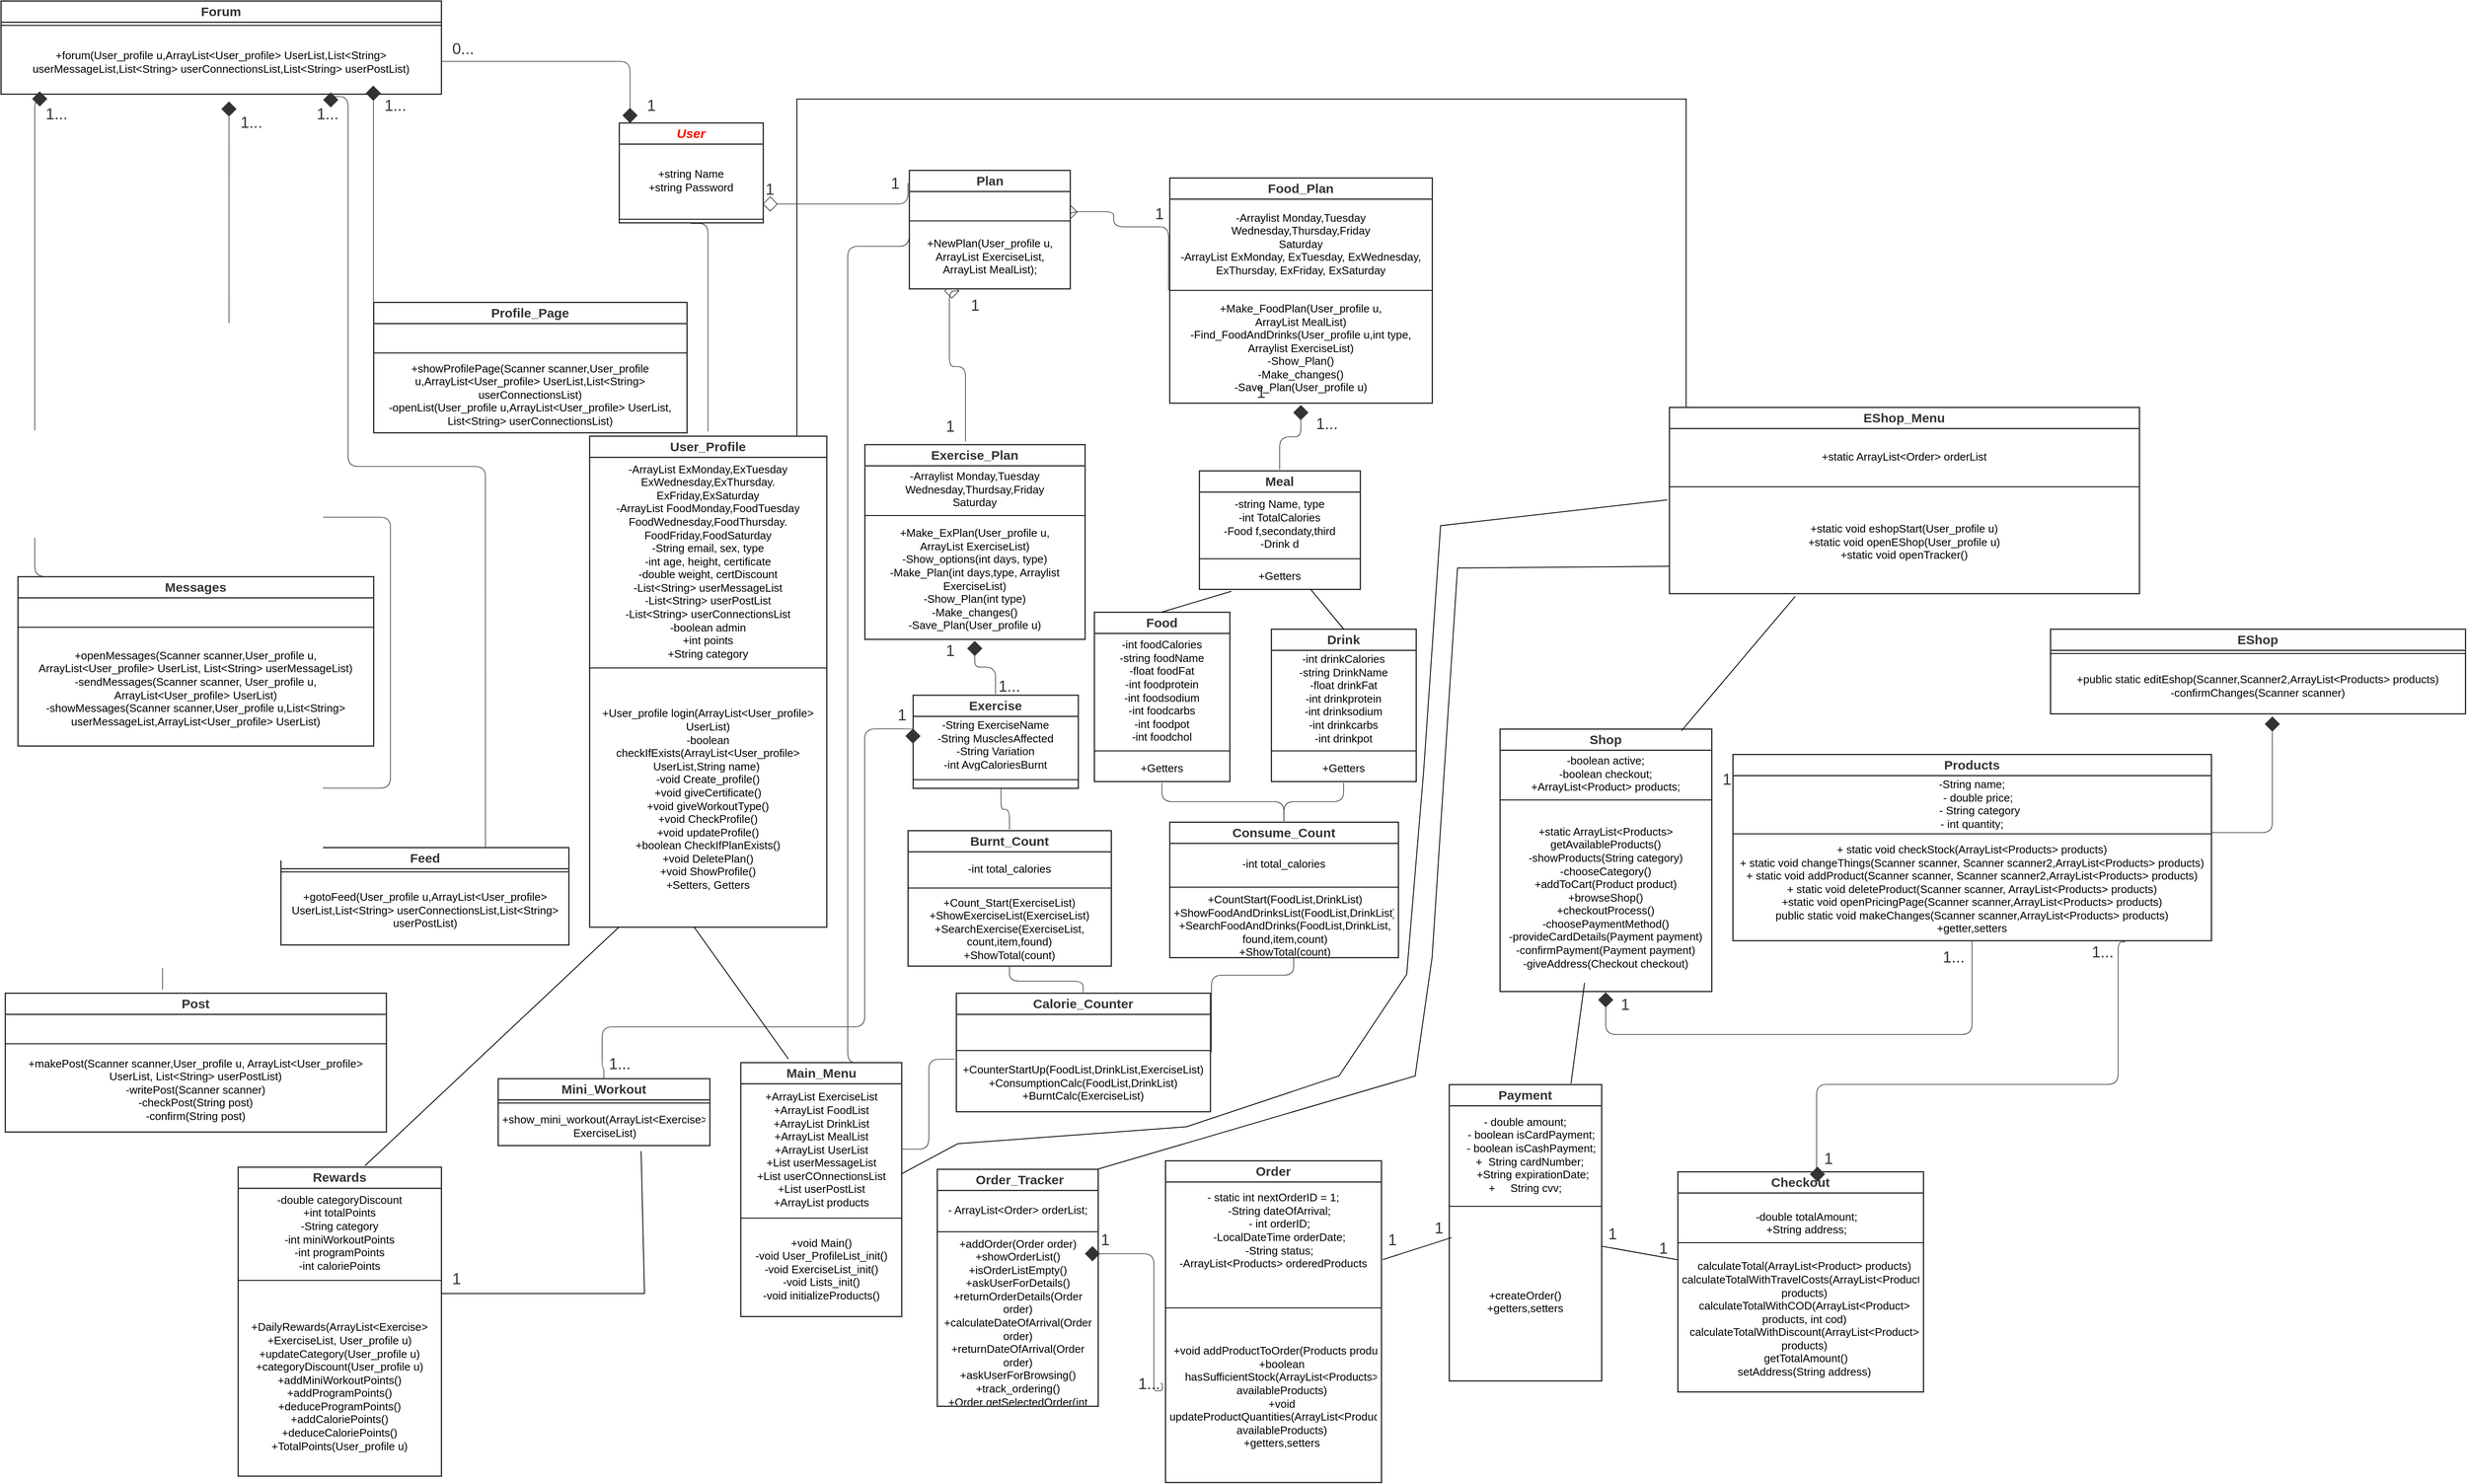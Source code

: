 <mxfile version="21.3.8" type="device">
  <diagram name="Σελίδα-1" id="CdQbTjB_sIBEI84miLRL">
    <mxGraphModel dx="2394" dy="2450" grid="1" gridSize="10" guides="1" tooltips="1" connect="1" arrows="1" fold="1" page="1" pageScale="1" pageWidth="827" pageHeight="1169" math="0" shadow="0">
      <root>
        <mxCell id="0" />
        <mxCell id="1" parent="0" />
        <mxCell id="Li8LymFeL8xYfUYX61VV-194" value="&lt;font color=&quot;#ff0800&quot;&gt;&lt;i&gt;User&lt;/i&gt;&lt;/font&gt;" style="html=1;overflow=block;blockSpacing=1;swimlane;childLayout=stackLayout;horizontal=1;horizontalStack=0;resizeParent=1;resizeParentMax=0;resizeLast=0;collapsible=0;marginBottom=0;swimlaneFillColor=#ffffff;startSize=25;whiteSpace=wrap;fontSize=15.2;fontColor=#333333;fontStyle=1;align=center;spacing=0;strokeColor=#333333;strokeOpacity=100;fillOpacity=100;fillColor=#ffffff;strokeWidth=1.5;" parent="1" vertex="1">
          <mxGeometry x="730" y="-36" width="170" height="118" as="geometry" />
        </mxCell>
        <mxCell id="Li8LymFeL8xYfUYX61VV-195" value="+string Name&lt;br&gt;+string Password" style="part=1;html=1;resizeHeight=0;strokeColor=none;fillColor=none;verticalAlign=middle;spacingLeft=4;spacingRight=4;overflow=hidden;rotatable=0;points=[[0,0.5],[1,0.5]];portConstraint=eastwest;swimlaneFillColor=#ffffff;strokeOpacity=100;fillOpacity=100;whiteSpace=wrap;fontSize=13;align=center;" parent="Li8LymFeL8xYfUYX61VV-194" vertex="1">
          <mxGeometry y="25" width="170" height="85" as="geometry" />
        </mxCell>
        <mxCell id="Li8LymFeL8xYfUYX61VV-196" value="" style="line;strokeWidth=1;fillColor=none;align=left;verticalAlign=middle;spacingTop=-1;spacingLeft=3;spacingRight=3;rotatable=0;labelPosition=right;points=[];portConstraint=eastwest;" parent="Li8LymFeL8xYfUYX61VV-194" vertex="1">
          <mxGeometry y="110" width="170" height="8" as="geometry" />
        </mxCell>
        <mxCell id="Li8LymFeL8xYfUYX61VV-198" value="Food" style="html=1;overflow=block;blockSpacing=1;swimlane;childLayout=stackLayout;horizontal=1;horizontalStack=0;resizeParent=1;resizeParentMax=0;resizeLast=0;collapsible=0;marginBottom=0;swimlaneFillColor=#ffffff;startSize=25;whiteSpace=wrap;fontSize=15.2;fontColor=#333333;fontStyle=1;align=center;spacing=0;strokeColor=#333333;strokeOpacity=100;fillOpacity=100;fillColor=#ffffff;strokeWidth=1.5;" parent="1" vertex="1">
          <mxGeometry x="1291" y="542" width="160" height="200" as="geometry" />
        </mxCell>
        <mxCell id="Li8LymFeL8xYfUYX61VV-199" value="-int foodCalories&lt;br style=&quot;border-color: var(--border-color);&quot;&gt;-string foodName&lt;br style=&quot;border-color: var(--border-color);&quot;&gt;-float foodFat&lt;br style=&quot;border-color: var(--border-color);&quot;&gt;-int foodprotein&lt;br style=&quot;border-color: var(--border-color);&quot;&gt;-int foodsodium&lt;br style=&quot;border-color: var(--border-color);&quot;&gt;-int foodcarbs&lt;br style=&quot;border-color: var(--border-color);&quot;&gt;-int foodpot&lt;br style=&quot;border-color: var(--border-color);&quot;&gt;-int foodchol" style="part=1;html=1;resizeHeight=0;strokeColor=none;fillColor=none;verticalAlign=middle;spacingLeft=4;spacingRight=4;overflow=hidden;rotatable=0;points=[[0,0.5],[1,0.5]];portConstraint=eastwest;swimlaneFillColor=#ffffff;strokeOpacity=100;fillOpacity=100;whiteSpace=wrap;fontSize=13;align=center;" parent="Li8LymFeL8xYfUYX61VV-198" vertex="1">
          <mxGeometry y="25" width="160" height="135" as="geometry" />
        </mxCell>
        <mxCell id="Li8LymFeL8xYfUYX61VV-200" value="" style="line;strokeWidth=1;fillColor=none;align=left;verticalAlign=middle;spacingTop=-1;spacingLeft=3;spacingRight=3;rotatable=0;labelPosition=right;points=[];portConstraint=eastwest;" parent="Li8LymFeL8xYfUYX61VV-198" vertex="1">
          <mxGeometry y="160" width="160" height="8" as="geometry" />
        </mxCell>
        <mxCell id="Li8LymFeL8xYfUYX61VV-201" value="+Getters" style="part=1;html=1;resizeHeight=0;strokeColor=none;fillColor=none;verticalAlign=middle;spacingLeft=4;spacingRight=4;overflow=hidden;rotatable=0;points=[[0,0.5],[1,0.5]];portConstraint=eastwest;swimlaneFillColor=#ffffff;strokeOpacity=100;fillOpacity=100;whiteSpace=wrap;fontSize=13;align=center;" parent="Li8LymFeL8xYfUYX61VV-198" vertex="1">
          <mxGeometry y="168" width="160" height="32" as="geometry" />
        </mxCell>
        <mxCell id="Li8LymFeL8xYfUYX61VV-202" value="Drink" style="html=1;overflow=block;blockSpacing=1;swimlane;childLayout=stackLayout;horizontal=1;horizontalStack=0;resizeParent=1;resizeParentMax=0;resizeLast=0;collapsible=0;marginBottom=0;swimlaneFillColor=#ffffff;startSize=25;whiteSpace=wrap;fontSize=15.2;fontColor=#333333;fontStyle=1;align=center;spacing=0;strokeColor=#333333;strokeOpacity=100;fillOpacity=100;fillColor=#ffffff;strokeWidth=1.5;" parent="1" vertex="1">
          <mxGeometry x="1500" y="562" width="171" height="180" as="geometry" />
        </mxCell>
        <mxCell id="Li8LymFeL8xYfUYX61VV-203" value="-int drinkCalories&lt;br&gt;-string DrinkName&lt;br&gt;-float drinkFat&lt;br&gt;-int drinkprotein&lt;br&gt;-int drinksodium&lt;br&gt;-int drinkcarbs&lt;br&gt;-int drinkpot&lt;br&gt;-int drinkchol" style="part=1;html=1;resizeHeight=0;strokeColor=none;fillColor=none;verticalAlign=middle;spacingLeft=4;spacingRight=4;overflow=hidden;rotatable=0;points=[[0,0.5],[1,0.5]];portConstraint=eastwest;swimlaneFillColor=#ffffff;strokeOpacity=100;fillOpacity=100;whiteSpace=wrap;fontSize=13;align=center;" parent="Li8LymFeL8xYfUYX61VV-202" vertex="1">
          <mxGeometry y="25" width="171" height="115" as="geometry" />
        </mxCell>
        <mxCell id="Li8LymFeL8xYfUYX61VV-204" value="" style="line;strokeWidth=1;fillColor=none;align=left;verticalAlign=middle;spacingTop=-1;spacingLeft=3;spacingRight=3;rotatable=0;labelPosition=right;points=[];portConstraint=eastwest;" parent="Li8LymFeL8xYfUYX61VV-202" vertex="1">
          <mxGeometry y="140" width="171" height="8" as="geometry" />
        </mxCell>
        <mxCell id="Li8LymFeL8xYfUYX61VV-205" value="+Getters" style="part=1;html=1;resizeHeight=0;strokeColor=none;fillColor=none;verticalAlign=middle;spacingLeft=4;spacingRight=4;overflow=hidden;rotatable=0;points=[[0,0.5],[1,0.5]];portConstraint=eastwest;swimlaneFillColor=#ffffff;strokeOpacity=100;fillOpacity=100;whiteSpace=wrap;fontSize=13;align=center;" parent="Li8LymFeL8xYfUYX61VV-202" vertex="1">
          <mxGeometry y="148" width="171" height="32" as="geometry" />
        </mxCell>
        <mxCell id="Li8LymFeL8xYfUYX61VV-206" value="Meal" style="html=1;overflow=block;blockSpacing=1;swimlane;childLayout=stackLayout;horizontal=1;horizontalStack=0;resizeParent=1;resizeParentMax=0;resizeLast=0;collapsible=0;marginBottom=0;swimlaneFillColor=#ffffff;startSize=25;whiteSpace=wrap;fontSize=15.2;fontColor=#333333;fontStyle=1;align=center;spacing=0;strokeColor=#333333;strokeOpacity=100;fillOpacity=100;fillColor=#ffffff;strokeWidth=1.5;" parent="1" vertex="1">
          <mxGeometry x="1415" y="375" width="190" height="140" as="geometry" />
        </mxCell>
        <mxCell id="Li8LymFeL8xYfUYX61VV-207" value="-string Name, type&lt;br&gt;-int TotalCalories&lt;br&gt;-Food f,secondaty,third&lt;br&gt;-Drink d" style="part=1;html=1;resizeHeight=0;strokeColor=none;fillColor=none;verticalAlign=middle;spacingLeft=4;spacingRight=4;overflow=hidden;rotatable=0;points=[[0,0.5],[1,0.5]];portConstraint=eastwest;swimlaneFillColor=#ffffff;strokeOpacity=100;fillOpacity=100;whiteSpace=wrap;fontSize=13;align=center;" parent="Li8LymFeL8xYfUYX61VV-206" vertex="1">
          <mxGeometry y="25" width="190" height="75" as="geometry" />
        </mxCell>
        <mxCell id="Li8LymFeL8xYfUYX61VV-208" value="" style="line;strokeWidth=1;fillColor=none;align=left;verticalAlign=middle;spacingTop=-1;spacingLeft=3;spacingRight=3;rotatable=0;labelPosition=right;points=[];portConstraint=eastwest;" parent="Li8LymFeL8xYfUYX61VV-206" vertex="1">
          <mxGeometry y="100" width="190" height="8" as="geometry" />
        </mxCell>
        <mxCell id="Li8LymFeL8xYfUYX61VV-209" value="+Getters" style="part=1;html=1;resizeHeight=0;strokeColor=none;fillColor=none;verticalAlign=middle;spacingLeft=4;spacingRight=4;overflow=hidden;rotatable=0;points=[[0,0.5],[1,0.5]];portConstraint=eastwest;swimlaneFillColor=#ffffff;strokeOpacity=100;fillOpacity=100;whiteSpace=wrap;fontSize=13;align=center;" parent="Li8LymFeL8xYfUYX61VV-206" vertex="1">
          <mxGeometry y="108" width="190" height="32" as="geometry" />
        </mxCell>
        <mxCell id="Li8LymFeL8xYfUYX61VV-210" value="Exercise" style="html=1;overflow=block;blockSpacing=1;swimlane;childLayout=stackLayout;horizontal=1;horizontalStack=0;resizeParent=1;resizeParentMax=0;resizeLast=0;collapsible=0;marginBottom=0;swimlaneFillColor=#ffffff;startSize=25;whiteSpace=wrap;fontSize=15.2;fontColor=#333333;fontStyle=1;align=center;spacing=0;strokeColor=#333333;strokeOpacity=100;fillOpacity=100;fillColor=#ffffff;strokeWidth=1.5;" parent="1" vertex="1">
          <mxGeometry x="1077" y="640" width="195" height="110" as="geometry" />
        </mxCell>
        <mxCell id="Li8LymFeL8xYfUYX61VV-211" value="-String ExerciseName &lt;br&gt;-String MusclesAffected&lt;br&gt;-String Variation&lt;br&gt;-int AvgCaloriesBurnt" style="part=1;html=1;resizeHeight=0;strokeColor=none;fillColor=none;verticalAlign=middle;spacingLeft=4;spacingRight=4;overflow=hidden;rotatable=0;points=[[0,0.5],[1,0.5]];portConstraint=eastwest;swimlaneFillColor=#ffffff;strokeOpacity=100;fillOpacity=100;whiteSpace=wrap;fontSize=13;align=center;" parent="Li8LymFeL8xYfUYX61VV-210" vertex="1">
          <mxGeometry y="25" width="195" height="65" as="geometry" />
        </mxCell>
        <mxCell id="Li8LymFeL8xYfUYX61VV-212" value="" style="line;strokeWidth=1;fillColor=none;align=left;verticalAlign=middle;spacingTop=-1;spacingLeft=3;spacingRight=3;rotatable=0;labelPosition=right;points=[];portConstraint=eastwest;" parent="Li8LymFeL8xYfUYX61VV-210" vertex="1">
          <mxGeometry y="90" width="195" height="20" as="geometry" />
        </mxCell>
        <mxCell id="Li8LymFeL8xYfUYX61VV-213" value="Exercise_Plan" style="html=1;overflow=block;blockSpacing=1;swimlane;childLayout=stackLayout;horizontal=1;horizontalStack=0;resizeParent=1;resizeParentMax=0;resizeLast=0;collapsible=0;marginBottom=0;swimlaneFillColor=#ffffff;startSize=25;whiteSpace=wrap;fontSize=15.2;fontColor=#333333;fontStyle=1;align=center;spacing=0;strokeColor=#333333;strokeOpacity=100;fillOpacity=100;fillColor=#ffffff;strokeWidth=1.5;" parent="1" vertex="1">
          <mxGeometry x="1020" y="344" width="260" height="230" as="geometry" />
        </mxCell>
        <mxCell id="Li8LymFeL8xYfUYX61VV-214" value="-Arraylist Monday,Tuesday&lt;br&gt;Wednesday,Thurdsay,Friday&lt;br&gt;Saturday" style="part=1;html=1;resizeHeight=0;strokeColor=none;fillColor=none;verticalAlign=middle;spacingLeft=4;spacingRight=4;overflow=hidden;rotatable=0;points=[[0,0.5],[1,0.5]];portConstraint=eastwest;swimlaneFillColor=#ffffff;strokeOpacity=100;fillOpacity=100;whiteSpace=wrap;fontSize=13;align=center;" parent="Li8LymFeL8xYfUYX61VV-213" vertex="1">
          <mxGeometry y="25" width="260" height="55" as="geometry" />
        </mxCell>
        <mxCell id="Li8LymFeL8xYfUYX61VV-215" value="" style="line;strokeWidth=1;fillColor=none;align=left;verticalAlign=middle;spacingTop=-1;spacingLeft=3;spacingRight=3;rotatable=0;labelPosition=right;points=[];portConstraint=eastwest;" parent="Li8LymFeL8xYfUYX61VV-213" vertex="1">
          <mxGeometry y="80" width="260" height="8" as="geometry" />
        </mxCell>
        <mxCell id="Li8LymFeL8xYfUYX61VV-216" value="+Make_ExPlan(User_profile u,&lt;br&gt;ArrayList ExerciseList)&lt;br&gt;-Show_options(int days, type)&lt;br&gt;-Make_Plan(int days,type, Arraylist ExerciseList)&lt;br&gt;-Show_Plan(int type)&lt;br&gt;-Make_changes()&lt;br&gt;-Save_Plan(User_profile u)" style="part=1;html=1;resizeHeight=0;strokeColor=none;fillColor=none;verticalAlign=middle;spacingLeft=4;spacingRight=4;overflow=hidden;rotatable=0;points=[[0,0.5],[1,0.5]];portConstraint=eastwest;swimlaneFillColor=#ffffff;strokeOpacity=100;fillOpacity=100;whiteSpace=wrap;fontSize=13;align=center;" parent="Li8LymFeL8xYfUYX61VV-213" vertex="1">
          <mxGeometry y="88" width="260" height="142" as="geometry" />
        </mxCell>
        <mxCell id="Li8LymFeL8xYfUYX61VV-217" value="Food_Plan" style="html=1;overflow=block;blockSpacing=1;swimlane;childLayout=stackLayout;horizontal=1;horizontalStack=0;resizeParent=1;resizeParentMax=0;resizeLast=0;collapsible=0;marginBottom=0;swimlaneFillColor=#ffffff;startSize=25;whiteSpace=wrap;fontSize=15.2;fontColor=#333333;fontStyle=1;align=center;spacing=0;strokeColor=#333333;strokeOpacity=100;fillOpacity=100;fillColor=#ffffff;strokeWidth=1.5;" parent="1" vertex="1">
          <mxGeometry x="1380" y="29" width="310" height="266" as="geometry" />
        </mxCell>
        <mxCell id="Li8LymFeL8xYfUYX61VV-218" value="-Arraylist Monday,Tuesday&lt;br style=&quot;border-color: var(--border-color);&quot;&gt;Wednesday,Thursday,Friday&lt;br style=&quot;border-color: var(--border-color);&quot;&gt;Saturday&lt;br&gt;-ArrayList ExMonday, ExTuesday, ExWednesday, ExThursday, ExFriday, ExSaturday" style="part=1;html=1;resizeHeight=0;strokeColor=none;fillColor=none;verticalAlign=middle;spacingLeft=4;spacingRight=4;overflow=hidden;rotatable=0;points=[[0,0.5],[1,0.5]];portConstraint=eastwest;swimlaneFillColor=#ffffff;strokeOpacity=100;fillOpacity=100;whiteSpace=wrap;fontSize=13;align=center;" parent="Li8LymFeL8xYfUYX61VV-217" vertex="1">
          <mxGeometry y="25" width="310" height="105" as="geometry" />
        </mxCell>
        <mxCell id="Li8LymFeL8xYfUYX61VV-219" value="" style="line;strokeWidth=1;fillColor=none;align=left;verticalAlign=middle;spacingTop=-1;spacingLeft=3;spacingRight=3;rotatable=0;labelPosition=right;points=[];portConstraint=eastwest;" parent="Li8LymFeL8xYfUYX61VV-217" vertex="1">
          <mxGeometry y="130" width="310" height="6" as="geometry" />
        </mxCell>
        <mxCell id="Li8LymFeL8xYfUYX61VV-220" value="+Make_FoodPlan(User_profile u,&lt;br style=&quot;border-color: var(--border-color);&quot;&gt;ArrayList MealList)&lt;br style=&quot;border-color: var(--border-color);&quot;&gt;-Find_FoodAndDrinks(User_profile u,int type, Arraylist ExerciseList)&lt;br style=&quot;border-color: var(--border-color);&quot;&gt;-Show_Plan()&lt;br style=&quot;border-color: var(--border-color);&quot;&gt;-Make_changes()&lt;br style=&quot;border-color: var(--border-color);&quot;&gt;-Save_Plan(User_profile u)" style="part=1;html=1;resizeHeight=0;strokeColor=none;fillColor=none;verticalAlign=middle;spacingLeft=4;spacingRight=4;overflow=hidden;rotatable=0;points=[[0,0.5],[1,0.5]];portConstraint=eastwest;swimlaneFillColor=#ffffff;strokeOpacity=100;fillOpacity=100;whiteSpace=wrap;fontSize=13;align=center;" parent="Li8LymFeL8xYfUYX61VV-217" vertex="1">
          <mxGeometry y="136" width="310" height="130" as="geometry" />
        </mxCell>
        <mxCell id="QVGHF7-Q1HyQMoh_iKZM-14" style="edgeStyle=orthogonalEdgeStyle;orthogonalLoop=1;jettySize=auto;html=1;exitX=0.875;exitY=0.01;exitDx=0;exitDy=0;exitPerimeter=0;strokeColor=default;jumpStyle=line;rounded=0;endArrow=none;endFill=0;" edge="1" parent="1" source="Li8LymFeL8xYfUYX61VV-227" target="xdF2Tcn1drvkni0SH5r0-2">
          <mxGeometry relative="1" as="geometry">
            <mxPoint x="1990" y="-463" as="targetPoint" />
            <Array as="points">
              <mxPoint x="940" y="-64" />
              <mxPoint x="1990" y="-64" />
            </Array>
          </mxGeometry>
        </mxCell>
        <mxCell id="Li8LymFeL8xYfUYX61VV-227" value="User_Profile" style="html=1;overflow=block;blockSpacing=1;swimlane;childLayout=stackLayout;horizontal=1;horizontalStack=0;resizeParent=1;resizeParentMax=0;resizeLast=0;collapsible=0;marginBottom=0;swimlaneFillColor=#ffffff;startSize=25;whiteSpace=wrap;fontSize=15.2;fontColor=#333333;fontStyle=1;align=center;spacing=0;strokeColor=#333333;strokeOpacity=100;fillOpacity=100;fillColor=#ffffff;strokeWidth=1.5;" parent="1" vertex="1">
          <mxGeometry x="695" y="334" width="280" height="580" as="geometry" />
        </mxCell>
        <mxCell id="Li8LymFeL8xYfUYX61VV-228" value="-ArrayList ExMonday,ExTuesday&lt;br&gt;ExWednesday,ExThursday.&lt;br&gt;ExFriday,ExSaturday&lt;br style=&quot;border-color: var(--border-color);&quot;&gt;-ArrayList FoodMonday,FoodTuesday&lt;br style=&quot;border-color: var(--border-color);&quot;&gt;FoodWednesday,FoodThursday.&lt;br style=&quot;border-color: var(--border-color);&quot;&gt;FoodFriday,FoodSaturday&lt;br&gt;-String email, sex, type&lt;br&gt;-int age, height, certificate&lt;br&gt;-double weight, certDiscount&lt;br&gt;-List&amp;lt;String&amp;gt; userMessageList&lt;br&gt;-List&amp;lt;String&amp;gt; userPostList&lt;br&gt;-List&amp;lt;String&amp;gt; userConnectionsList&lt;br&gt;-boolean admin&lt;br&gt;+int points&lt;br&gt;+String category" style="part=1;html=1;resizeHeight=0;strokeColor=none;fillColor=none;verticalAlign=middle;spacingLeft=4;spacingRight=4;overflow=hidden;rotatable=0;points=[[0,0.5],[1,0.5]];portConstraint=eastwest;swimlaneFillColor=#ffffff;strokeOpacity=100;fillOpacity=100;whiteSpace=wrap;fontSize=13;align=center;" parent="Li8LymFeL8xYfUYX61VV-227" vertex="1">
          <mxGeometry y="25" width="280" height="245" as="geometry" />
        </mxCell>
        <mxCell id="Li8LymFeL8xYfUYX61VV-229" value="" style="line;strokeWidth=1;fillColor=none;align=left;verticalAlign=middle;spacingTop=-1;spacingLeft=3;spacingRight=3;rotatable=0;labelPosition=right;points=[];portConstraint=eastwest;" parent="Li8LymFeL8xYfUYX61VV-227" vertex="1">
          <mxGeometry y="270" width="280" height="8" as="geometry" />
        </mxCell>
        <mxCell id="Li8LymFeL8xYfUYX61VV-230" value="+User_profile login(ArrayList&amp;lt;User_profile&amp;gt; UserList)&lt;br&gt;-boolean checkIfExists(ArrayList&amp;lt;User_profile&amp;gt; UserList,String name)&amp;nbsp;&lt;br&gt;-void Create_profile()&lt;br&gt;+void giveCertificate()&lt;br&gt;+void giveWorkoutType()&lt;br&gt;+void CheckProfile()&lt;br&gt;+void updateProfile()&lt;br&gt;+boolean CheckIfPlanExists()&lt;br&gt;+void DeletePlan()&lt;br&gt;+void ShowProfile()&lt;br&gt;+Setters, Getters" style="part=1;html=1;resizeHeight=0;strokeColor=none;fillColor=none;verticalAlign=middle;spacingLeft=4;spacingRight=4;overflow=hidden;rotatable=0;points=[[0,0.5],[1,0.5]];portConstraint=eastwest;swimlaneFillColor=#ffffff;strokeOpacity=100;fillOpacity=100;whiteSpace=wrap;fontSize=13;align=center;" parent="Li8LymFeL8xYfUYX61VV-227" vertex="1">
          <mxGeometry y="278" width="280" height="302" as="geometry" />
        </mxCell>
        <mxCell id="Li8LymFeL8xYfUYX61VV-231" value="" style="html=1;jettySize=18;whiteSpace=wrap;fontSize=13;strokeColor=#333333;strokeOpacity=100;strokeWidth=0.8;rounded=1;arcSize=24;edgeStyle=orthogonalEdgeStyle;startArrow=none;endArrow=none;exitX=0.5;exitY=-0.009;exitPerimeter=0;entryX=0.5;entryY=1.009;entryPerimeter=0;lucidId=.jgSkQ.senA_;" parent="1" source="Li8LymFeL8xYfUYX61VV-227" target="Li8LymFeL8xYfUYX61VV-194" edge="1">
          <mxGeometry width="100" height="100" relative="1" as="geometry">
            <Array as="points">
              <mxPoint x="835" y="83" />
            </Array>
          </mxGeometry>
        </mxCell>
        <mxCell id="Li8LymFeL8xYfUYX61VV-232" value="" style="html=1;jettySize=18;whiteSpace=wrap;fontSize=13;strokeColor=#333333;strokeOpacity=100;strokeWidth=0.8;rounded=1;arcSize=24;edgeStyle=orthogonalEdgeStyle;startArrow=none;endArrow=diamond;endFill=0;endSize=16;exitX=-0.004;exitY=0.5;exitPerimeter=0;entryX=1;entryY=0.5;lucidId=uogSHBaDzeLX;entryDx=0;entryDy=0;" parent="1" source="Li8LymFeL8xYfUYX61VV-217" target="Li8LymFeL8xYfUYX61VV-281" edge="1">
          <mxGeometry width="100" height="100" relative="1" as="geometry">
            <Array as="points">
              <mxPoint x="1359" y="87" />
              <mxPoint x="1314" y="87" />
              <mxPoint x="1314" y="69" />
              <mxPoint x="1300" y="69" />
            </Array>
          </mxGeometry>
        </mxCell>
        <mxCell id="Li8LymFeL8xYfUYX61VV-233" value="1" style="html=1;overflow=block;blockSpacing=1;whiteSpace=wrap;fontSize=18.5;fontColor=#333333;align=center;spacing=3.8;strokeOpacity=0;fillOpacity=0;fillColor=#ffffff;strokeWidth=1.5;lucidId=PogSJ..B-1MG;" parent="1" vertex="1">
          <mxGeometry x="1202" y="33" width="70" height="20" as="geometry" />
        </mxCell>
        <mxCell id="Li8LymFeL8xYfUYX61VV-234" value="1" style="html=1;overflow=block;blockSpacing=1;whiteSpace=wrap;fontSize=18.5;fontColor=#333333;align=left;spacing=3.8;verticalAlign=top;strokeColor=none;fillOpacity=0;fillColor=#ffffff;strokeWidth=0;lucidId=TogSFdme52LJ;" parent="1" vertex="1">
          <mxGeometry x="1360" y="58" width="15" height="24" as="geometry" />
        </mxCell>
        <mxCell id="Li8LymFeL8xYfUYX61VV-235" value="" style="html=1;jettySize=18;whiteSpace=wrap;fontSize=13;strokeColor=#333333;strokeOpacity=100;strokeWidth=0.8;rounded=1;arcSize=24;edgeStyle=orthogonalEdgeStyle;startArrow=none;endArrow=diamond;endFill=0;endSize=16;exitX=0.458;exitY=-0.016;exitPerimeter=0;entryX=0.218;entryY=1.036;lucidId=kpgSvHBK-gC9;entryDx=0;entryDy=0;entryPerimeter=0;exitDx=0;exitDy=0;" parent="1" source="Li8LymFeL8xYfUYX61VV-213" target="Li8LymFeL8xYfUYX61VV-283" edge="1">
          <mxGeometry width="100" height="100" relative="1" as="geometry">
            <Array as="points">
              <mxPoint x="1139" y="252" />
              <mxPoint x="1120" y="252" />
              <mxPoint x="1120" y="163" />
            </Array>
          </mxGeometry>
        </mxCell>
        <mxCell id="Li8LymFeL8xYfUYX61VV-236" value="1" style="html=1;overflow=block;blockSpacing=1;whiteSpace=wrap;fontSize=18.5;fontColor=#333333;align=center;spacing=3.8;strokeOpacity=0;fillOpacity=0;fillColor=#ffffff;strokeWidth=1.5;lucidId=mpgSFt8MuSFL;" parent="1" vertex="1">
          <mxGeometry x="1105.5" y="163" width="89" height="34" as="geometry" />
        </mxCell>
        <mxCell id="Li8LymFeL8xYfUYX61VV-237" value="1" style="html=1;overflow=block;blockSpacing=1;whiteSpace=wrap;fontSize=18.5;fontColor=#333333;align=left;spacing=3.8;verticalAlign=top;strokeColor=none;fillOpacity=0;fillColor=#ffffff;strokeWidth=0;lucidId=spgSZ6_VR8ri;" parent="1" vertex="1">
          <mxGeometry x="1113" y="309" width="15" height="24" as="geometry" />
        </mxCell>
        <mxCell id="Li8LymFeL8xYfUYX61VV-238" value="" style="html=1;jettySize=18;whiteSpace=wrap;fontSize=13;strokeColor=#333333;strokeOpacity=100;strokeWidth=0.8;rounded=1;arcSize=24;edgeStyle=orthogonalEdgeStyle;startArrow=none;endArrow=diamond;endFill=1;endSize=16;exitX=0.5;exitY=-0.009;exitPerimeter=0;entryX=0.5;entryY=1.009;entryPerimeter=0;lucidId=BpgS~rLMRRLF;" parent="1" source="Li8LymFeL8xYfUYX61VV-206" target="Li8LymFeL8xYfUYX61VV-217" edge="1">
          <mxGeometry width="100" height="100" relative="1" as="geometry">
            <Array as="points" />
          </mxGeometry>
        </mxCell>
        <mxCell id="Li8LymFeL8xYfUYX61VV-239" value="1..." style="html=1;overflow=block;blockSpacing=1;whiteSpace=wrap;fontSize=18.5;fontColor=#333333;align=left;spacing=3.8;verticalAlign=top;strokeColor=none;fillOpacity=0;fillColor=#ffffff;strokeWidth=0;lucidId=EpgSSZsvw1G5;" parent="1" vertex="1">
          <mxGeometry x="1550" y="306" width="15" height="24" as="geometry" />
        </mxCell>
        <mxCell id="Li8LymFeL8xYfUYX61VV-240" value="" style="html=1;overflow=block;blockSpacing=1;whiteSpace=wrap;fontSize=13;align=left;spacing=3.8;verticalAlign=top;strokeColor=none;fillOpacity=0;fillColor=#ffffff;strokeWidth=0;lucidId=LpgSQw~4S9WQ;" parent="1" vertex="1">
          <mxGeometry x="1495" y="306" width="15" height="24" as="geometry" />
        </mxCell>
        <mxCell id="Li8LymFeL8xYfUYX61VV-241" value="1" style="html=1;overflow=block;blockSpacing=1;whiteSpace=wrap;fontSize=18.5;fontColor=#333333;align=left;spacing=3.8;verticalAlign=top;strokeColor=none;fillOpacity=0;fillColor=#ffffff;strokeWidth=0;lucidId=uqgSkAblR1Rg;" parent="1" vertex="1">
          <mxGeometry x="1480" y="269" width="15" height="24" as="geometry" />
        </mxCell>
        <mxCell id="Li8LymFeL8xYfUYX61VV-242" value="1..." style="html=1;overflow=block;blockSpacing=1;whiteSpace=wrap;fontSize=18.5;fontColor=#333333;align=left;spacing=3.8;verticalAlign=top;strokeColor=none;fillOpacity=0;fillColor=#ffffff;strokeWidth=0;lucidId=1qgSiQTv402X;" parent="1" vertex="1">
          <mxGeometry x="1175" y="616" width="15" height="24" as="geometry" />
        </mxCell>
        <mxCell id="Li8LymFeL8xYfUYX61VV-243" value="1" style="html=1;overflow=block;blockSpacing=1;whiteSpace=wrap;fontSize=18.5;fontColor=#333333;align=left;spacing=3.8;verticalAlign=top;strokeColor=none;fillOpacity=0;fillColor=#ffffff;strokeWidth=0;lucidId=3qgSvUHH_4bW;" parent="1" vertex="1">
          <mxGeometry x="1113" y="574" width="15" height="24" as="geometry" />
        </mxCell>
        <mxCell id="Li8LymFeL8xYfUYX61VV-244" value="" style="html=1;jettySize=18;whiteSpace=wrap;fontSize=13;strokeColor=#333333;strokeOpacity=100;strokeWidth=0.8;rounded=1;arcSize=24;edgeStyle=orthogonalEdgeStyle;startArrow=none;endArrow=diamond;endFill=1;endSize=16;exitX=0.5;exitY=-0.009;exitPerimeter=0;entryX=0.5;entryY=1.009;entryPerimeter=0;lucidId=5qgSH6KHg204;" parent="1" source="Li8LymFeL8xYfUYX61VV-210" target="Li8LymFeL8xYfUYX61VV-213" edge="1">
          <mxGeometry width="100" height="100" relative="1" as="geometry">
            <Array as="points" />
          </mxGeometry>
        </mxCell>
        <mxCell id="Li8LymFeL8xYfUYX61VV-245" value="Calorie_Counter" style="html=1;overflow=block;blockSpacing=1;swimlane;childLayout=stackLayout;horizontal=1;horizontalStack=0;resizeParent=1;resizeParentMax=0;resizeLast=0;collapsible=0;marginBottom=0;swimlaneFillColor=#ffffff;startSize=25;whiteSpace=wrap;fontSize=15.2;fontColor=#333333;fontStyle=1;align=center;spacing=0;strokeColor=#333333;strokeOpacity=100;fillOpacity=100;fillColor=#ffffff;strokeWidth=1.5;" parent="1" vertex="1">
          <mxGeometry x="1128" y="992" width="300" height="140" as="geometry" />
        </mxCell>
        <mxCell id="Li8LymFeL8xYfUYX61VV-246" value="" style="part=1;html=1;resizeHeight=0;strokeColor=none;fillColor=none;verticalAlign=middle;spacingLeft=4;spacingRight=4;overflow=hidden;rotatable=0;points=[[0,0.5],[1,0.5]];portConstraint=eastwest;swimlaneFillColor=#ffffff;strokeOpacity=100;fillOpacity=100;whiteSpace=wrap;fontSize=13;align=center;" parent="Li8LymFeL8xYfUYX61VV-245" vertex="1">
          <mxGeometry y="25" width="300" height="39" as="geometry" />
        </mxCell>
        <mxCell id="Li8LymFeL8xYfUYX61VV-247" value="" style="line;strokeWidth=1;fillColor=none;align=left;verticalAlign=middle;spacingTop=-1;spacingLeft=3;spacingRight=3;rotatable=0;labelPosition=right;points=[];portConstraint=eastwest;" parent="Li8LymFeL8xYfUYX61VV-245" vertex="1">
          <mxGeometry y="64" width="300" height="8" as="geometry" />
        </mxCell>
        <mxCell id="Li8LymFeL8xYfUYX61VV-248" value="+CounterStartUp(FoodList,DrinkList,ExerciseList)&lt;br&gt;+ConsumptionCalc(FoodList,DrinkList)&lt;br&gt;+BurntCalc(ExerciseList)" style="part=1;html=1;resizeHeight=0;strokeColor=none;fillColor=none;verticalAlign=middle;spacingLeft=4;spacingRight=4;overflow=hidden;rotatable=0;points=[[0,0.5],[1,0.5]];portConstraint=eastwest;swimlaneFillColor=#ffffff;strokeOpacity=100;fillOpacity=100;whiteSpace=wrap;fontSize=13;align=center;" parent="Li8LymFeL8xYfUYX61VV-245" vertex="1">
          <mxGeometry y="72" width="300" height="68" as="geometry" />
        </mxCell>
        <mxCell id="Li8LymFeL8xYfUYX61VV-249" value="Burnt_Count" style="html=1;overflow=block;blockSpacing=1;swimlane;childLayout=stackLayout;horizontal=1;horizontalStack=0;resizeParent=1;resizeParentMax=0;resizeLast=0;collapsible=0;marginBottom=0;swimlaneFillColor=#ffffff;startSize=25;whiteSpace=wrap;fontSize=15.2;fontColor=#333333;fontStyle=1;align=center;spacing=0;strokeColor=#333333;strokeOpacity=100;fillOpacity=100;fillColor=#ffffff;strokeWidth=1.5;" parent="1" vertex="1">
          <mxGeometry x="1071" y="800" width="240" height="160" as="geometry" />
        </mxCell>
        <mxCell id="Li8LymFeL8xYfUYX61VV-250" value="-int total_calories" style="part=1;html=1;resizeHeight=0;strokeColor=none;fillColor=none;verticalAlign=middle;spacingLeft=4;spacingRight=4;overflow=hidden;rotatable=0;points=[[0,0.5],[1,0.5]];portConstraint=eastwest;swimlaneFillColor=#ffffff;strokeOpacity=100;fillOpacity=100;whiteSpace=wrap;fontSize=13;align=center;" parent="Li8LymFeL8xYfUYX61VV-249" vertex="1">
          <mxGeometry y="25" width="240" height="39" as="geometry" />
        </mxCell>
        <mxCell id="Li8LymFeL8xYfUYX61VV-251" value="" style="line;strokeWidth=1;fillColor=none;align=left;verticalAlign=middle;spacingTop=-1;spacingLeft=3;spacingRight=3;rotatable=0;labelPosition=right;points=[];portConstraint=eastwest;" parent="Li8LymFeL8xYfUYX61VV-249" vertex="1">
          <mxGeometry y="64" width="240" height="8" as="geometry" />
        </mxCell>
        <mxCell id="Li8LymFeL8xYfUYX61VV-252" value="+Count_Start(ExerciseList)&lt;br&gt;+ShowExerciseList(ExerciseList)&lt;br&gt;+SearchExercise(ExerciseList,&lt;br&gt;count,item,found)&lt;br&gt;+ShowTotal(count)" style="part=1;html=1;resizeHeight=0;strokeColor=none;fillColor=none;verticalAlign=middle;spacingLeft=4;spacingRight=4;overflow=hidden;rotatable=0;points=[[0,0.5],[1,0.5]];portConstraint=eastwest;swimlaneFillColor=#ffffff;strokeOpacity=100;fillOpacity=100;whiteSpace=wrap;fontSize=13;align=center;" parent="Li8LymFeL8xYfUYX61VV-249" vertex="1">
          <mxGeometry y="72" width="240" height="88" as="geometry" />
        </mxCell>
        <mxCell id="Li8LymFeL8xYfUYX61VV-253" value="Consume_Count" style="html=1;overflow=block;blockSpacing=1;swimlane;childLayout=stackLayout;horizontal=1;horizontalStack=0;resizeParent=1;resizeParentMax=0;resizeLast=0;collapsible=0;marginBottom=0;swimlaneFillColor=#ffffff;startSize=25;whiteSpace=wrap;fontSize=15.2;fontColor=#333333;fontStyle=1;align=center;spacing=0;strokeColor=#333333;strokeOpacity=100;fillOpacity=100;fillColor=#ffffff;strokeWidth=1.5;" parent="1" vertex="1">
          <mxGeometry x="1380" y="790" width="270" height="160" as="geometry" />
        </mxCell>
        <mxCell id="Li8LymFeL8xYfUYX61VV-254" value="-int total_calories" style="part=1;html=1;resizeHeight=0;strokeColor=none;fillColor=none;verticalAlign=middle;spacingLeft=4;spacingRight=4;overflow=hidden;rotatable=0;points=[[0,0.5],[1,0.5]];portConstraint=eastwest;swimlaneFillColor=#ffffff;strokeOpacity=100;fillOpacity=100;whiteSpace=wrap;fontSize=13;align=center;" parent="Li8LymFeL8xYfUYX61VV-253" vertex="1">
          <mxGeometry y="25" width="270" height="48" as="geometry" />
        </mxCell>
        <mxCell id="Li8LymFeL8xYfUYX61VV-255" value="" style="line;strokeWidth=1;fillColor=none;align=left;verticalAlign=middle;spacingTop=-1;spacingLeft=3;spacingRight=3;rotatable=0;labelPosition=right;points=[];portConstraint=eastwest;" parent="Li8LymFeL8xYfUYX61VV-253" vertex="1">
          <mxGeometry y="73" width="270" height="8" as="geometry" />
        </mxCell>
        <mxCell id="Li8LymFeL8xYfUYX61VV-256" value="+CountStart(FoodList,DrinkList)&lt;br&gt;+ShowFoodAndDrinksList(FoodList,DrinkList)&lt;br&gt;+SearchFoodAndDrinks(FoodList,DrinkList,&lt;br&gt;found,item,count)&lt;br&gt;+ShowTotal(count)" style="part=1;html=1;resizeHeight=0;strokeColor=none;fillColor=none;verticalAlign=middle;spacingLeft=4;spacingRight=4;overflow=hidden;rotatable=0;points=[[0,0.5],[1,0.5]];portConstraint=eastwest;swimlaneFillColor=#ffffff;strokeOpacity=100;fillOpacity=100;whiteSpace=wrap;fontSize=13;align=center;" parent="Li8LymFeL8xYfUYX61VV-253" vertex="1">
          <mxGeometry y="81" width="270" height="79" as="geometry" />
        </mxCell>
        <mxCell id="Li8LymFeL8xYfUYX61VV-257" value="" style="html=1;jettySize=18;whiteSpace=wrap;fontSize=13;strokeColor=#333333;strokeOpacity=100;strokeWidth=0.8;rounded=1;arcSize=24;edgeStyle=orthogonalEdgeStyle;startArrow=none;endArrow=none;exitX=0.5;exitY=-0.007;exitPerimeter=0;entryX=0.533;entryY=1.009;entryPerimeter=0;lucidId=GwgS3QGOghmw;" parent="1" source="Li8LymFeL8xYfUYX61VV-249" target="Li8LymFeL8xYfUYX61VV-210" edge="1">
          <mxGeometry width="100" height="100" relative="1" as="geometry">
            <Array as="points" />
          </mxGeometry>
        </mxCell>
        <mxCell id="Li8LymFeL8xYfUYX61VV-258" value="" style="html=1;jettySize=18;whiteSpace=wrap;fontSize=13;strokeColor=#333333;strokeOpacity=100;strokeWidth=0.8;rounded=1;arcSize=24;edgeStyle=orthogonalEdgeStyle;startArrow=none;endArrow=none;exitX=0.5;exitY=1.007;exitPerimeter=0;entryX=0.5;entryY=-0.007;entryPerimeter=0;lucidId=IwgSaPp0cr3r;" parent="1" source="Li8LymFeL8xYfUYX61VV-249" target="Li8LymFeL8xYfUYX61VV-245" edge="1">
          <mxGeometry width="100" height="100" relative="1" as="geometry">
            <Array as="points" />
          </mxGeometry>
        </mxCell>
        <mxCell id="Li8LymFeL8xYfUYX61VV-259" value="" style="html=1;jettySize=18;whiteSpace=wrap;fontSize=13;strokeColor=#333333;strokeOpacity=100;strokeWidth=0.8;rounded=1;arcSize=24;edgeStyle=orthogonalEdgeStyle;startArrow=none;endArrow=none;exitX=0.543;exitY=1.003;exitPerimeter=0;entryX=1.005;entryY=0.5;entryPerimeter=0;lucidId=LwgS~2q8pYt.;exitDx=0;exitDy=0;" parent="1" source="Li8LymFeL8xYfUYX61VV-256" target="Li8LymFeL8xYfUYX61VV-245" edge="1">
          <mxGeometry width="100" height="100" relative="1" as="geometry">
            <Array as="points" />
          </mxGeometry>
        </mxCell>
        <mxCell id="Li8LymFeL8xYfUYX61VV-260" value="" style="html=1;jettySize=18;whiteSpace=wrap;fontSize=13;strokeColor=#333333;strokeOpacity=100;strokeWidth=0.8;rounded=1;arcSize=24;edgeStyle=orthogonalEdgeStyle;startArrow=none;endArrow=none;exitX=0.5;exitY=-0.006;exitPerimeter=0;entryX=0.5;entryY=1.009;entryPerimeter=0;lucidId=NwgSU9HIO~-.;" parent="1" source="Li8LymFeL8xYfUYX61VV-253" target="Li8LymFeL8xYfUYX61VV-198" edge="1">
          <mxGeometry width="100" height="100" relative="1" as="geometry">
            <Array as="points" />
          </mxGeometry>
        </mxCell>
        <mxCell id="Li8LymFeL8xYfUYX61VV-261" value="" style="html=1;jettySize=18;whiteSpace=wrap;fontSize=13;strokeColor=#333333;strokeOpacity=100;strokeWidth=0.8;rounded=1;arcSize=24;edgeStyle=orthogonalEdgeStyle;startArrow=none;endArrow=none;exitX=0.5;exitY=-0.006;exitPerimeter=0;entryX=0.5;entryY=1.009;entryPerimeter=0;lucidId=CygSlEcKQ958;" parent="1" source="Li8LymFeL8xYfUYX61VV-253" target="Li8LymFeL8xYfUYX61VV-202" edge="1">
          <mxGeometry width="100" height="100" relative="1" as="geometry">
            <Array as="points" />
          </mxGeometry>
        </mxCell>
        <mxCell id="Li8LymFeL8xYfUYX61VV-262" value="" style="html=1;jettySize=18;whiteSpace=wrap;fontSize=13;strokeColor=#333333;strokeOpacity=100;strokeWidth=0.8;rounded=1;arcSize=24;edgeStyle=orthogonalEdgeStyle;startArrow=none;endArrow=diamond;endFill=1;endSize=16;entryX=0.076;entryY=0.003;lucidId=otgSI4RJ-BR.;entryDx=0;entryDy=0;entryPerimeter=0;" parent="1" source="Li8LymFeL8xYfUYX61VV-296" target="Li8LymFeL8xYfUYX61VV-194" edge="1">
          <mxGeometry width="100" height="100" relative="1" as="geometry">
            <Array as="points" />
            <mxPoint x="312.8" y="80" as="sourcePoint" />
            <mxPoint x="410" y="36" as="targetPoint" />
          </mxGeometry>
        </mxCell>
        <mxCell id="Li8LymFeL8xYfUYX61VV-263" value="1" style="html=1;overflow=block;blockSpacing=1;whiteSpace=wrap;fontSize=18.5;fontColor=#333333;align=left;spacing=3.8;verticalAlign=top;strokeColor=none;fillOpacity=0;fillColor=#ffffff;strokeWidth=0;lucidId=JtgS9ZKqjcnf;" parent="1" vertex="1">
          <mxGeometry x="760" y="-70" width="15" height="24" as="geometry" />
        </mxCell>
        <mxCell id="Li8LymFeL8xYfUYX61VV-264" value="0..." style="html=1;overflow=block;blockSpacing=1;whiteSpace=wrap;fontSize=18.5;fontColor=#333333;align=left;spacing=3.8;verticalAlign=top;strokeColor=none;fillOpacity=0;fillColor=#ffffff;strokeWidth=0;lucidId=OtgStgG67T_2;" parent="1" vertex="1">
          <mxGeometry x="530" y="-137" width="15" height="24" as="geometry" />
        </mxCell>
        <mxCell id="Li8LymFeL8xYfUYX61VV-265" value="Mini_Workout" style="html=1;overflow=block;blockSpacing=1;swimlane;childLayout=stackLayout;horizontal=1;horizontalStack=0;resizeParent=1;resizeParentMax=0;resizeLast=0;collapsible=0;marginBottom=0;swimlaneFillColor=#ffffff;startSize=25;whiteSpace=wrap;fontSize=15.2;fontColor=#333333;fontStyle=1;align=center;spacing=0;strokeColor=#333333;strokeOpacity=100;fillOpacity=100;fillColor=#ffffff;strokeWidth=1.5;" parent="1" vertex="1">
          <mxGeometry x="587" y="1093" width="250" height="79" as="geometry" />
        </mxCell>
        <mxCell id="Li8LymFeL8xYfUYX61VV-266" value="" style="line;strokeWidth=1;fillColor=none;align=left;verticalAlign=middle;spacingTop=-1;spacingLeft=3;spacingRight=3;rotatable=0;labelPosition=right;points=[];portConstraint=eastwest;" parent="Li8LymFeL8xYfUYX61VV-265" vertex="1">
          <mxGeometry y="25" width="250" height="8" as="geometry" />
        </mxCell>
        <mxCell id="Li8LymFeL8xYfUYX61VV-267" value="+show_mini_workout(ArrayList&amp;lt;Exercise&amp;gt; ExerciseList)" style="part=1;html=1;resizeHeight=0;strokeColor=none;fillColor=none;verticalAlign=middle;spacingLeft=4;spacingRight=4;overflow=hidden;rotatable=0;points=[[0,0.5],[1,0.5]];portConstraint=eastwest;swimlaneFillColor=#ffffff;strokeOpacity=100;fillOpacity=100;whiteSpace=wrap;fontSize=13;align=center;" parent="Li8LymFeL8xYfUYX61VV-265" vertex="1">
          <mxGeometry y="33" width="250" height="46" as="geometry" />
        </mxCell>
        <mxCell id="Li8LymFeL8xYfUYX61VV-270" value="1" style="html=1;overflow=block;blockSpacing=1;whiteSpace=wrap;fontSize=18.5;fontColor=#333333;align=left;spacing=3.8;verticalAlign=top;strokeColor=none;fillOpacity=0;fillColor=#ffffff;strokeWidth=0;lucidId=spgSZ6_VR8ri;" parent="1" vertex="1">
          <mxGeometry x="530" y="1316" width="15" height="24" as="geometry" />
        </mxCell>
        <mxCell id="Li8LymFeL8xYfUYX61VV-272" value="" style="html=1;jettySize=18;whiteSpace=wrap;fontSize=13;strokeColor=#333333;strokeOpacity=100;strokeWidth=0.8;rounded=1;arcSize=24;edgeStyle=orthogonalEdgeStyle;startArrow=none;endArrow=diamond;endFill=1;endSize=16;exitX=0.5;exitY=0;entryX=0;entryY=0.5;lucidId=5qgSH6KHg204;exitDx=0;exitDy=0;entryDx=0;entryDy=0;" parent="1" source="Li8LymFeL8xYfUYX61VV-265" target="Li8LymFeL8xYfUYX61VV-211" edge="1">
          <mxGeometry width="100" height="100" relative="1" as="geometry">
            <Array as="points">
              <mxPoint x="712" y="1080" />
              <mxPoint x="710" y="1080" />
              <mxPoint x="710" y="1032" />
              <mxPoint x="1020" y="1032" />
              <mxPoint x="1020" y="680" />
              <mxPoint x="1077" y="680" />
            </Array>
            <mxPoint x="980" y="839.5" as="sourcePoint" />
            <mxPoint x="985" y="757.5" as="targetPoint" />
          </mxGeometry>
        </mxCell>
        <mxCell id="Li8LymFeL8xYfUYX61VV-273" value="1" style="html=1;overflow=block;blockSpacing=1;whiteSpace=wrap;fontSize=18.5;fontColor=#333333;align=left;spacing=3.8;verticalAlign=top;strokeColor=none;fillOpacity=0;fillColor=#ffffff;strokeWidth=0;lucidId=3qgSvUHH_4bW;" parent="1" vertex="1">
          <mxGeometry x="1056" y="650" width="15" height="24" as="geometry" />
        </mxCell>
        <mxCell id="Li8LymFeL8xYfUYX61VV-274" value="1..." style="html=1;overflow=block;blockSpacing=1;whiteSpace=wrap;fontSize=18.5;fontColor=#333333;align=left;spacing=3.8;verticalAlign=top;strokeColor=none;fillOpacity=0;fillColor=#ffffff;strokeWidth=0;lucidId=1qgSiQTv402X;" parent="1" vertex="1">
          <mxGeometry x="715" y="1062" width="15" height="24" as="geometry" />
        </mxCell>
        <mxCell id="Li8LymFeL8xYfUYX61VV-280" value="Plan" style="html=1;overflow=block;blockSpacing=1;swimlane;childLayout=stackLayout;horizontal=1;horizontalStack=0;resizeParent=1;resizeParentMax=0;resizeLast=0;collapsible=0;marginBottom=0;swimlaneFillColor=#ffffff;startSize=25;whiteSpace=wrap;fontSize=15.2;fontColor=#333333;fontStyle=1;align=center;spacing=0;strokeColor=#333333;strokeOpacity=100;fillOpacity=100;fillColor=#ffffff;strokeWidth=1.5;" parent="1" vertex="1">
          <mxGeometry x="1072.5" y="20" width="190" height="140" as="geometry" />
        </mxCell>
        <mxCell id="Li8LymFeL8xYfUYX61VV-281" value="" style="part=1;html=1;resizeHeight=0;strokeColor=none;fillColor=none;verticalAlign=middle;spacingLeft=4;spacingRight=4;overflow=hidden;rotatable=0;points=[[0,0.5],[1,0.5]];portConstraint=eastwest;swimlaneFillColor=#ffffff;strokeOpacity=100;fillOpacity=100;whiteSpace=wrap;fontSize=13;align=center;" parent="Li8LymFeL8xYfUYX61VV-280" vertex="1">
          <mxGeometry y="25" width="190" height="31" as="geometry" />
        </mxCell>
        <mxCell id="Li8LymFeL8xYfUYX61VV-282" value="" style="line;strokeWidth=1;fillColor=none;align=left;verticalAlign=middle;spacingTop=-1;spacingLeft=3;spacingRight=3;rotatable=0;labelPosition=right;points=[];portConstraint=eastwest;" parent="Li8LymFeL8xYfUYX61VV-280" vertex="1">
          <mxGeometry y="56" width="190" height="8" as="geometry" />
        </mxCell>
        <mxCell id="Li8LymFeL8xYfUYX61VV-283" value="+NewPlan(User_profile u, ArrayList ExerciseList,&lt;br&gt;ArrayList MealList);" style="part=1;html=1;resizeHeight=0;strokeColor=none;fillColor=none;verticalAlign=middle;spacingLeft=4;spacingRight=4;overflow=hidden;rotatable=0;points=[[0,0.5],[1,0.5]];portConstraint=eastwest;swimlaneFillColor=#ffffff;strokeOpacity=100;fillOpacity=100;whiteSpace=wrap;fontSize=13;align=center;" parent="Li8LymFeL8xYfUYX61VV-280" vertex="1">
          <mxGeometry y="64" width="190" height="76" as="geometry" />
        </mxCell>
        <mxCell id="Li8LymFeL8xYfUYX61VV-284" value="" style="html=1;jettySize=18;whiteSpace=wrap;fontSize=13;strokeColor=#333333;strokeOpacity=100;strokeWidth=0.8;rounded=1;arcSize=24;edgeStyle=orthogonalEdgeStyle;startArrow=none;endArrow=diamond;endFill=0;endSize=16;exitX=-0.007;exitY=0.11;exitPerimeter=0;entryX=0.997;entryY=0.835;lucidId=kpgSvHBK-gC9;entryDx=0;entryDy=0;entryPerimeter=0;exitDx=0;exitDy=0;" parent="1" source="Li8LymFeL8xYfUYX61VV-280" target="Li8LymFeL8xYfUYX61VV-195" edge="1">
          <mxGeometry width="100" height="100" relative="1" as="geometry">
            <Array as="points">
              <mxPoint x="1071" y="60" />
            </Array>
            <mxPoint x="1029" y="231" as="sourcePoint" />
            <mxPoint x="901.02" y="138.456" as="targetPoint" />
          </mxGeometry>
        </mxCell>
        <mxCell id="Li8LymFeL8xYfUYX61VV-285" value="1" style="html=1;overflow=block;blockSpacing=1;whiteSpace=wrap;fontSize=18.5;fontColor=#333333;align=left;spacing=3.8;verticalAlign=top;strokeColor=none;fillOpacity=0;fillColor=#ffffff;strokeWidth=0;lucidId=spgSZ6_VR8ri;" parent="1" vertex="1">
          <mxGeometry x="1047.5" y="22" width="15" height="24" as="geometry" />
        </mxCell>
        <mxCell id="Li8LymFeL8xYfUYX61VV-286" value="1" style="html=1;overflow=block;blockSpacing=1;whiteSpace=wrap;fontSize=18.5;fontColor=#333333;align=left;spacing=3.8;verticalAlign=top;strokeColor=none;fillOpacity=0;fillColor=#ffffff;strokeWidth=0;lucidId=spgSZ6_VR8ri;" parent="1" vertex="1">
          <mxGeometry x="900" y="29" width="15" height="24" as="geometry" />
        </mxCell>
        <mxCell id="Li8LymFeL8xYfUYX61VV-287" value="Main_Menu" style="html=1;overflow=block;blockSpacing=1;swimlane;childLayout=stackLayout;horizontal=1;horizontalStack=0;resizeParent=1;resizeParentMax=0;resizeLast=0;collapsible=0;marginBottom=0;swimlaneFillColor=#ffffff;startSize=25;whiteSpace=wrap;fontSize=15.2;fontColor=#333333;fontStyle=1;align=center;spacing=0;strokeColor=#333333;strokeOpacity=100;fillOpacity=100;fillColor=#ffffff;strokeWidth=1.5;" parent="1" vertex="1">
          <mxGeometry x="873.5" y="1074" width="190" height="300" as="geometry" />
        </mxCell>
        <mxCell id="Li8LymFeL8xYfUYX61VV-288" value="+ArrayList ExerciseList&lt;br&gt;+ArrayList FoodList&lt;br&gt;+ArrayList DrinkList&lt;br&gt;+ArrayList MealList&lt;br&gt;+ArrayList&amp;nbsp;UserList&lt;br&gt;+List userMessageList&lt;br&gt;+List userCOnnectionsList&lt;br&gt;+List userPostList&lt;br&gt;+ArrayList products" style="part=1;html=1;resizeHeight=0;strokeColor=none;fillColor=none;verticalAlign=middle;spacingLeft=4;spacingRight=4;overflow=hidden;rotatable=0;points=[[0,0.5],[1,0.5]];portConstraint=eastwest;swimlaneFillColor=#ffffff;strokeOpacity=100;fillOpacity=100;whiteSpace=wrap;fontSize=13;align=center;" parent="Li8LymFeL8xYfUYX61VV-287" vertex="1">
          <mxGeometry y="25" width="190" height="155" as="geometry" />
        </mxCell>
        <mxCell id="Li8LymFeL8xYfUYX61VV-289" value="" style="line;strokeWidth=1;fillColor=none;align=left;verticalAlign=middle;spacingTop=-1;spacingLeft=3;spacingRight=3;rotatable=0;labelPosition=right;points=[];portConstraint=eastwest;" parent="Li8LymFeL8xYfUYX61VV-287" vertex="1">
          <mxGeometry y="180" width="190" height="8" as="geometry" />
        </mxCell>
        <mxCell id="Li8LymFeL8xYfUYX61VV-290" value="+void Main()&lt;br&gt;-void User_ProfileList_init()&lt;br&gt;-void ExerciseList_init()&lt;br&gt;-void Lists_init()&lt;br&gt;-void initializeProducts()" style="part=1;html=1;resizeHeight=0;strokeColor=none;fillColor=none;verticalAlign=middle;spacingLeft=4;spacingRight=4;overflow=hidden;rotatable=0;points=[[0,0.5],[1,0.5]];portConstraint=eastwest;swimlaneFillColor=#ffffff;strokeOpacity=100;fillOpacity=100;whiteSpace=wrap;fontSize=13;align=center;" parent="Li8LymFeL8xYfUYX61VV-287" vertex="1">
          <mxGeometry y="188" width="190" height="112" as="geometry" />
        </mxCell>
        <mxCell id="Li8LymFeL8xYfUYX61VV-291" value="" style="html=1;jettySize=18;whiteSpace=wrap;fontSize=13;strokeColor=#333333;strokeOpacity=100;strokeWidth=0.8;rounded=1;arcSize=24;edgeStyle=orthogonalEdgeStyle;startArrow=none;endArrow=none;exitX=1;exitY=0.5;entryX=-0.005;entryY=0.092;lucidId=_tgS7pwF0Jqt;exitDx=0;exitDy=0;entryDx=0;entryDy=0;entryPerimeter=0;" parent="1" source="Li8LymFeL8xYfUYX61VV-288" target="Li8LymFeL8xYfUYX61VV-248" edge="1">
          <mxGeometry width="100" height="100" relative="1" as="geometry">
            <Array as="points" />
            <mxPoint x="272" y="557" as="sourcePoint" />
            <mxPoint x="488" y="710" as="targetPoint" />
          </mxGeometry>
        </mxCell>
        <mxCell id="Li8LymFeL8xYfUYX61VV-292" value="" style="html=1;jettySize=18;whiteSpace=wrap;fontSize=13;strokeColor=#333333;strokeOpacity=100;strokeWidth=0.8;rounded=1;arcSize=24;edgeStyle=orthogonalEdgeStyle;startArrow=none;endArrow=none;exitX=0.75;exitY=0;entryX=0;entryY=0.5;lucidId=_tgS7pwF0Jqt;exitDx=0;exitDy=0;entryDx=0;entryDy=0;" parent="1" source="Li8LymFeL8xYfUYX61VV-287" target="Li8LymFeL8xYfUYX61VV-281" edge="1">
          <mxGeometry width="100" height="100" relative="1" as="geometry">
            <Array as="points">
              <mxPoint x="1000" y="1074" />
              <mxPoint x="1000" y="110" />
              <mxPoint x="1073" y="110" />
            </Array>
            <mxPoint x="488" y="910" as="sourcePoint" />
            <mxPoint x="1190" y="850" as="targetPoint" />
          </mxGeometry>
        </mxCell>
        <mxCell id="Li8LymFeL8xYfUYX61VV-293" value="Forum" style="html=1;overflow=block;blockSpacing=1;swimlane;childLayout=stackLayout;horizontal=1;horizontalStack=0;resizeParent=1;resizeParentMax=0;resizeLast=0;collapsible=0;marginBottom=0;swimlaneFillColor=#ffffff;startSize=25;whiteSpace=wrap;fontSize=15.2;fontColor=#333333;fontStyle=1;align=center;spacing=0;strokeColor=#333333;strokeOpacity=100;fillOpacity=100;fillColor=#ffffff;strokeWidth=1.5;" parent="1" vertex="1">
          <mxGeometry y="-180" width="520" height="110" as="geometry" />
        </mxCell>
        <mxCell id="Li8LymFeL8xYfUYX61VV-295" value="" style="line;strokeWidth=1;fillColor=none;align=left;verticalAlign=middle;spacingTop=-1;spacingLeft=3;spacingRight=3;rotatable=0;labelPosition=right;points=[];portConstraint=eastwest;" parent="Li8LymFeL8xYfUYX61VV-293" vertex="1">
          <mxGeometry y="25" width="520" height="8" as="geometry" />
        </mxCell>
        <mxCell id="Li8LymFeL8xYfUYX61VV-296" value="+forum(User_profile u,ArrayList&amp;lt;User_profile&amp;gt; UserList,List&amp;lt;String&amp;gt; userMessageList,List&amp;lt;String&amp;gt; userConnectionsList,List&amp;lt;String&amp;gt; userPostList)" style="part=1;html=1;resizeHeight=0;strokeColor=none;fillColor=none;verticalAlign=middle;spacingLeft=4;spacingRight=4;overflow=hidden;rotatable=0;points=[[0,0.5],[1,0.5]];portConstraint=eastwest;swimlaneFillColor=#ffffff;strokeOpacity=100;fillOpacity=100;whiteSpace=wrap;fontSize=13;align=center;" parent="Li8LymFeL8xYfUYX61VV-293" vertex="1">
          <mxGeometry y="33" width="520" height="77" as="geometry" />
        </mxCell>
        <mxCell id="Li8LymFeL8xYfUYX61VV-297" value="Messages" style="html=1;overflow=block;blockSpacing=1;swimlane;childLayout=stackLayout;horizontal=1;horizontalStack=0;resizeParent=1;resizeParentMax=0;resizeLast=0;collapsible=0;marginBottom=0;swimlaneFillColor=#ffffff;startSize=25;whiteSpace=wrap;fontSize=15.2;fontColor=#333333;fontStyle=1;align=center;spacing=0;strokeColor=#333333;strokeOpacity=100;fillOpacity=100;fillColor=#ffffff;strokeWidth=1.5;" parent="1" vertex="1">
          <mxGeometry x="20" y="500" width="420" height="200" as="geometry" />
        </mxCell>
        <mxCell id="Li8LymFeL8xYfUYX61VV-298" value="" style="part=1;html=1;resizeHeight=0;strokeColor=none;fillColor=none;verticalAlign=middle;spacingLeft=4;spacingRight=4;overflow=hidden;rotatable=0;points=[[0,0.5],[1,0.5]];portConstraint=eastwest;swimlaneFillColor=#ffffff;strokeOpacity=100;fillOpacity=100;whiteSpace=wrap;fontSize=13;align=center;" parent="Li8LymFeL8xYfUYX61VV-297" vertex="1">
          <mxGeometry y="25" width="420" height="31" as="geometry" />
        </mxCell>
        <mxCell id="Li8LymFeL8xYfUYX61VV-299" value="" style="line;strokeWidth=1;fillColor=none;align=left;verticalAlign=middle;spacingTop=-1;spacingLeft=3;spacingRight=3;rotatable=0;labelPosition=right;points=[];portConstraint=eastwest;" parent="Li8LymFeL8xYfUYX61VV-297" vertex="1">
          <mxGeometry y="56" width="420" height="8" as="geometry" />
        </mxCell>
        <mxCell id="Li8LymFeL8xYfUYX61VV-300" value="+openMessages(Scanner scanner,User_profile u, ArrayList&amp;lt;User_profile&amp;gt; UserList, List&amp;lt;String&amp;gt; userMessageList)&lt;br&gt;-sendMessages(Scanner scanner, User_profile u, ArrayList&amp;lt;User_profile&amp;gt; UserList)&lt;br&gt;-showMessages(Scanner scanner,User_profile u,List&amp;lt;String&amp;gt; userMessageList,ArrayList&amp;lt;User_profile&amp;gt; UserList)" style="part=1;html=1;resizeHeight=0;strokeColor=none;fillColor=none;verticalAlign=middle;spacingLeft=4;spacingRight=4;overflow=hidden;rotatable=0;points=[[0,0.5],[1,0.5]];portConstraint=eastwest;swimlaneFillColor=#ffffff;strokeOpacity=100;fillOpacity=100;whiteSpace=wrap;fontSize=13;align=center;" parent="Li8LymFeL8xYfUYX61VV-297" vertex="1">
          <mxGeometry y="64" width="420" height="136" as="geometry" />
        </mxCell>
        <mxCell id="Li8LymFeL8xYfUYX61VV-301" value="" style="html=1;jettySize=18;whiteSpace=wrap;fontSize=13;strokeColor=#333333;strokeOpacity=100;strokeWidth=0.8;rounded=1;arcSize=24;edgeStyle=orthogonalEdgeStyle;startArrow=none;endArrow=diamond;endFill=1;endSize=16;exitX=0.173;exitY=0;exitPerimeter=0;entryX=0.071;entryY=1.077;entryPerimeter=0;lucidId=otgSI4RJ-BR.;exitDx=0;exitDy=0;entryDx=0;entryDy=0;" parent="1" source="Li8LymFeL8xYfUYX61VV-297" target="Li8LymFeL8xYfUYX61VV-296" edge="1">
          <mxGeometry width="100" height="100" relative="1" as="geometry">
            <Array as="points">
              <mxPoint x="40" y="500" />
              <mxPoint x="40" y="-64" />
            </Array>
            <mxPoint x="130" y="230" as="sourcePoint" />
            <mxPoint x="152" y="106" as="targetPoint" />
          </mxGeometry>
        </mxCell>
        <mxCell id="Li8LymFeL8xYfUYX61VV-302" value="Post" style="html=1;overflow=block;blockSpacing=1;swimlane;childLayout=stackLayout;horizontal=1;horizontalStack=0;resizeParent=1;resizeParentMax=0;resizeLast=0;collapsible=0;marginBottom=0;swimlaneFillColor=#ffffff;startSize=25;whiteSpace=wrap;fontSize=15.2;fontColor=#333333;fontStyle=1;align=center;spacing=0;strokeColor=#333333;strokeOpacity=100;fillOpacity=100;fillColor=#ffffff;strokeWidth=1.5;" parent="1" vertex="1">
          <mxGeometry x="5" y="992" width="450" height="164" as="geometry" />
        </mxCell>
        <mxCell id="Li8LymFeL8xYfUYX61VV-303" value="" style="part=1;html=1;resizeHeight=0;strokeColor=none;fillColor=none;verticalAlign=middle;spacingLeft=4;spacingRight=4;overflow=hidden;rotatable=0;points=[[0,0.5],[1,0.5]];portConstraint=eastwest;swimlaneFillColor=#ffffff;strokeOpacity=100;fillOpacity=100;whiteSpace=wrap;fontSize=13;align=center;" parent="Li8LymFeL8xYfUYX61VV-302" vertex="1">
          <mxGeometry y="25" width="450" height="31" as="geometry" />
        </mxCell>
        <mxCell id="Li8LymFeL8xYfUYX61VV-304" value="" style="line;strokeWidth=1;fillColor=none;align=left;verticalAlign=middle;spacingTop=-1;spacingLeft=3;spacingRight=3;rotatable=0;labelPosition=right;points=[];portConstraint=eastwest;" parent="Li8LymFeL8xYfUYX61VV-302" vertex="1">
          <mxGeometry y="56" width="450" height="8" as="geometry" />
        </mxCell>
        <mxCell id="Li8LymFeL8xYfUYX61VV-305" value="+makePost(Scanner scanner,User_profile u, ArrayList&amp;lt;User_profile&amp;gt; UserList, List&amp;lt;String&amp;gt; userPostList)&lt;br&gt;-writePost(Scanner scanner)&lt;br&gt;-checkPost(String post)&lt;br&gt;-confirm(String post)" style="part=1;html=1;resizeHeight=0;strokeColor=none;fillColor=none;verticalAlign=middle;spacingLeft=4;spacingRight=4;overflow=hidden;rotatable=0;points=[[0,0.5],[1,0.5]];portConstraint=eastwest;swimlaneFillColor=#ffffff;strokeOpacity=100;fillOpacity=100;whiteSpace=wrap;fontSize=13;align=center;" parent="Li8LymFeL8xYfUYX61VV-302" vertex="1">
          <mxGeometry y="64" width="450" height="100" as="geometry" />
        </mxCell>
        <mxCell id="Li8LymFeL8xYfUYX61VV-306" value="" style="html=1;jettySize=18;whiteSpace=wrap;fontSize=13;strokeColor=#333333;strokeOpacity=100;strokeWidth=0.8;rounded=1;arcSize=24;edgeStyle=orthogonalEdgeStyle;startArrow=none;endArrow=diamond;endFill=1;endSize=16;lucidId=otgSI4RJ-BR.;exitX=0.413;exitY=-0.023;exitDx=0;exitDy=0;exitPerimeter=0;entryX=0.518;entryY=1.115;entryDx=0;entryDy=0;entryPerimeter=0;" parent="1" source="Li8LymFeL8xYfUYX61VV-302" target="Li8LymFeL8xYfUYX61VV-296" edge="1">
          <mxGeometry width="100" height="100" relative="1" as="geometry">
            <Array as="points">
              <mxPoint x="191" y="750" />
              <mxPoint x="460" y="750" />
              <mxPoint x="460" y="430" />
              <mxPoint x="269" y="430" />
            </Array>
            <mxPoint x="110" y="480" as="sourcePoint" />
            <mxPoint x="230" y="280" as="targetPoint" />
          </mxGeometry>
        </mxCell>
        <mxCell id="Li8LymFeL8xYfUYX61VV-307" value="" style="html=1;jettySize=18;whiteSpace=wrap;fontSize=13;strokeColor=#333333;strokeOpacity=100;strokeWidth=0.8;rounded=1;arcSize=24;edgeStyle=orthogonalEdgeStyle;startArrow=none;endArrow=diamond;endFill=1;endSize=16;lucidId=otgSI4RJ-BR.;exitX=0.711;exitY=0.022;exitDx=0;exitDy=0;exitPerimeter=0;entryX=0.749;entryY=0.974;entryDx=0;entryDy=0;entryPerimeter=0;" parent="1" source="Li8LymFeL8xYfUYX61VV-308" edge="1" target="Li8LymFeL8xYfUYX61VV-296">
          <mxGeometry width="100" height="100" relative="1" as="geometry">
            <Array as="points">
              <mxPoint x="572" y="370" />
              <mxPoint x="410" y="370" />
              <mxPoint x="410" y="-67" />
              <mxPoint x="390" y="-67" />
            </Array>
            <mxPoint x="207" y="650" as="sourcePoint" />
            <mxPoint x="220" y="220" as="targetPoint" />
          </mxGeometry>
        </mxCell>
        <mxCell id="Li8LymFeL8xYfUYX61VV-308" value="Feed" style="html=1;overflow=block;blockSpacing=1;swimlane;childLayout=stackLayout;horizontal=1;horizontalStack=0;resizeParent=1;resizeParentMax=0;resizeLast=0;collapsible=0;marginBottom=0;swimlaneFillColor=#ffffff;startSize=25;whiteSpace=wrap;fontSize=15.2;fontColor=#333333;fontStyle=1;align=center;spacing=0;strokeColor=#333333;strokeOpacity=100;fillOpacity=100;fillColor=#ffffff;strokeWidth=1.5;" parent="1" vertex="1">
          <mxGeometry x="330.5" y="820" width="340" height="115" as="geometry" />
        </mxCell>
        <mxCell id="Li8LymFeL8xYfUYX61VV-310" value="" style="line;strokeWidth=1;fillColor=none;align=left;verticalAlign=middle;spacingTop=-1;spacingLeft=3;spacingRight=3;rotatable=0;labelPosition=right;points=[];portConstraint=eastwest;" parent="Li8LymFeL8xYfUYX61VV-308" vertex="1">
          <mxGeometry y="25" width="340" height="8" as="geometry" />
        </mxCell>
        <mxCell id="Li8LymFeL8xYfUYX61VV-311" value="+gotoFeed(User_profile u,ArrayList&amp;lt;User_profile&amp;gt; UserList,List&amp;lt;String&amp;gt; userConnectionsList,List&amp;lt;String&amp;gt; userPostList)" style="part=1;html=1;resizeHeight=0;strokeColor=none;fillColor=none;verticalAlign=middle;spacingLeft=4;spacingRight=4;overflow=hidden;rotatable=0;points=[[0,0.5],[1,0.5]];portConstraint=eastwest;swimlaneFillColor=#ffffff;strokeOpacity=100;fillOpacity=100;whiteSpace=wrap;fontSize=13;align=center;" parent="Li8LymFeL8xYfUYX61VV-308" vertex="1">
          <mxGeometry y="33" width="340" height="82" as="geometry" />
        </mxCell>
        <mxCell id="Li8LymFeL8xYfUYX61VV-312" value="Profile_Page" style="html=1;overflow=block;blockSpacing=1;swimlane;childLayout=stackLayout;horizontal=1;horizontalStack=0;resizeParent=1;resizeParentMax=0;resizeLast=0;collapsible=0;marginBottom=0;swimlaneFillColor=#ffffff;startSize=25;whiteSpace=wrap;fontSize=15.2;fontColor=#333333;fontStyle=1;align=center;spacing=0;strokeColor=#333333;strokeOpacity=100;fillOpacity=100;fillColor=#ffffff;strokeWidth=1.5;" parent="1" vertex="1">
          <mxGeometry x="440" y="176" width="370" height="154" as="geometry" />
        </mxCell>
        <mxCell id="Li8LymFeL8xYfUYX61VV-313" value="" style="part=1;html=1;resizeHeight=0;strokeColor=none;fillColor=none;verticalAlign=middle;spacingLeft=4;spacingRight=4;overflow=hidden;rotatable=0;points=[[0,0.5],[1,0.5]];portConstraint=eastwest;swimlaneFillColor=#ffffff;strokeOpacity=100;fillOpacity=100;whiteSpace=wrap;fontSize=13;align=center;" parent="Li8LymFeL8xYfUYX61VV-312" vertex="1">
          <mxGeometry y="25" width="370" height="31" as="geometry" />
        </mxCell>
        <mxCell id="Li8LymFeL8xYfUYX61VV-314" value="" style="line;strokeWidth=1;fillColor=none;align=left;verticalAlign=middle;spacingTop=-1;spacingLeft=3;spacingRight=3;rotatable=0;labelPosition=right;points=[];portConstraint=eastwest;" parent="Li8LymFeL8xYfUYX61VV-312" vertex="1">
          <mxGeometry y="56" width="370" height="8" as="geometry" />
        </mxCell>
        <mxCell id="Li8LymFeL8xYfUYX61VV-315" value="+showProfilePage(Scanner scanner,User_profile u,ArrayList&amp;lt;User_profile&amp;gt; UserList,List&amp;lt;String&amp;gt; userConnectionsList)&lt;br&gt;-openList(User_profile u,ArrayList&amp;lt;User_profile&amp;gt; UserList, List&amp;lt;String&amp;gt; userConnectionsList)" style="part=1;html=1;resizeHeight=0;strokeColor=none;fillColor=none;verticalAlign=middle;spacingLeft=4;spacingRight=4;overflow=hidden;rotatable=0;points=[[0,0.5],[1,0.5]];portConstraint=eastwest;swimlaneFillColor=#ffffff;strokeOpacity=100;fillOpacity=100;whiteSpace=wrap;fontSize=13;align=center;" parent="Li8LymFeL8xYfUYX61VV-312" vertex="1">
          <mxGeometry y="64" width="370" height="90" as="geometry" />
        </mxCell>
        <mxCell id="Li8LymFeL8xYfUYX61VV-316" value="" style="html=1;jettySize=18;whiteSpace=wrap;fontSize=13;strokeColor=#333333;strokeOpacity=100;strokeWidth=0.8;rounded=1;arcSize=24;edgeStyle=orthogonalEdgeStyle;startArrow=none;endArrow=diamond;endFill=1;endSize=16;entryX=0.863;entryY=0.988;entryPerimeter=0;lucidId=otgSI4RJ-BR.;entryDx=0;entryDy=0;" parent="1" target="Li8LymFeL8xYfUYX61VV-296" edge="1">
          <mxGeometry width="100" height="100" relative="1" as="geometry">
            <Array as="points">
              <mxPoint x="440" y="311" />
              <mxPoint x="440" y="-71" />
            </Array>
            <mxPoint x="440" y="310" as="sourcePoint" />
            <mxPoint x="80" y="222" as="targetPoint" />
          </mxGeometry>
        </mxCell>
        <mxCell id="Li8LymFeL8xYfUYX61VV-321" value="ΕShop" style="html=1;overflow=block;blockSpacing=1;swimlane;childLayout=stackLayout;horizontal=1;horizontalStack=0;resizeParent=1;resizeParentMax=0;resizeLast=0;collapsible=0;marginBottom=0;swimlaneFillColor=#ffffff;startSize=25;whiteSpace=wrap;fontSize=15.2;fontColor=#333333;fontStyle=1;align=center;spacing=0;strokeColor=#333333;strokeOpacity=100;fillOpacity=100;fillColor=#ffffff;strokeWidth=1.5;" parent="1" vertex="1">
          <mxGeometry x="2420" y="562" width="490" height="100" as="geometry" />
        </mxCell>
        <mxCell id="Li8LymFeL8xYfUYX61VV-323" value="" style="line;strokeWidth=1;fillColor=none;align=left;verticalAlign=middle;spacingTop=-1;spacingLeft=3;spacingRight=3;rotatable=0;labelPosition=right;points=[];portConstraint=eastwest;" parent="Li8LymFeL8xYfUYX61VV-321" vertex="1">
          <mxGeometry y="25" width="490" height="8" as="geometry" />
        </mxCell>
        <mxCell id="Li8LymFeL8xYfUYX61VV-324" value="+public static editEshop(Scanner,Scanner2,ArrayList&amp;lt;Products&amp;gt; products)&lt;br&gt;-confirmChanges(Scanner scanner)" style="part=1;html=1;resizeHeight=0;strokeColor=none;fillColor=none;verticalAlign=middle;spacingLeft=4;spacingRight=4;overflow=hidden;rotatable=0;points=[[0,0.5],[1,0.5]];portConstraint=eastwest;swimlaneFillColor=#ffffff;strokeOpacity=100;fillOpacity=100;whiteSpace=wrap;fontSize=13;align=center;" parent="Li8LymFeL8xYfUYX61VV-321" vertex="1">
          <mxGeometry y="33" width="490" height="67" as="geometry" />
        </mxCell>
        <mxCell id="Li8LymFeL8xYfUYX61VV-332" value="Shop" style="html=1;overflow=block;blockSpacing=1;swimlane;childLayout=stackLayout;horizontal=1;horizontalStack=0;resizeParent=1;resizeParentMax=0;resizeLast=0;collapsible=0;marginBottom=0;swimlaneFillColor=#ffffff;startSize=25;whiteSpace=wrap;fontSize=15.2;fontColor=#333333;fontStyle=1;align=center;spacing=0;strokeColor=#333333;strokeOpacity=100;fillOpacity=100;fillColor=#ffffff;strokeWidth=1.5;" parent="1" vertex="1">
          <mxGeometry x="1770" y="680" width="250" height="310" as="geometry" />
        </mxCell>
        <mxCell id="Li8LymFeL8xYfUYX61VV-333" value="&lt;div&gt;-boolean active;&lt;/div&gt;&lt;div&gt;-boolean checkout;&lt;/div&gt;&lt;div&gt;+ArrayList&amp;lt;Product&amp;gt; products;&lt;/div&gt;" style="part=1;html=1;resizeHeight=0;strokeColor=none;fillColor=none;verticalAlign=middle;spacingLeft=4;spacingRight=4;overflow=hidden;rotatable=0;points=[[0,0.5],[1,0.5]];portConstraint=eastwest;swimlaneFillColor=#ffffff;strokeOpacity=100;fillOpacity=100;whiteSpace=wrap;fontSize=13;align=center;" parent="Li8LymFeL8xYfUYX61VV-332" vertex="1">
          <mxGeometry y="25" width="250" height="55" as="geometry" />
        </mxCell>
        <mxCell id="Li8LymFeL8xYfUYX61VV-334" value="" style="line;strokeWidth=1;fillColor=none;align=left;verticalAlign=middle;spacingTop=-1;spacingLeft=3;spacingRight=3;rotatable=0;labelPosition=right;points=[];portConstraint=eastwest;" parent="Li8LymFeL8xYfUYX61VV-332" vertex="1">
          <mxGeometry y="80" width="250" height="8" as="geometry" />
        </mxCell>
        <mxCell id="Li8LymFeL8xYfUYX61VV-335" value="+static ArrayList&amp;lt;Products&amp;gt; getAvailableProducts()&lt;br&gt;-showProducts(String category)&lt;br&gt;-chooseCategory()&lt;br&gt;+addToCart(Product product)&lt;br&gt;+browseShop()&lt;br&gt;+checkoutProcess()&lt;br&gt;-choosePaymentMethod()&lt;br&gt;-provideCardDetails(Payment payment)&lt;br&gt;-confirmPayment(Payment payment)&lt;br&gt;-giveAddress(Checkout checkout)&lt;br&gt;" style="part=1;html=1;resizeHeight=0;strokeColor=none;fillColor=none;verticalAlign=middle;spacingLeft=4;spacingRight=4;overflow=hidden;rotatable=0;points=[[0,0.5],[1,0.5]];portConstraint=eastwest;swimlaneFillColor=#ffffff;strokeOpacity=100;fillOpacity=100;whiteSpace=wrap;fontSize=13;align=center;" parent="Li8LymFeL8xYfUYX61VV-332" vertex="1">
          <mxGeometry y="88" width="250" height="222" as="geometry" />
        </mxCell>
        <mxCell id="Li8LymFeL8xYfUYX61VV-336" value="" style="endArrow=none;html=1;rounded=0;exitX=0.8;exitY=-0.003;exitDx=0;exitDy=0;exitPerimeter=0;" parent="Li8LymFeL8xYfUYX61VV-332" source="Li8LymFeL8xYfUYX61VV-341" edge="1">
          <mxGeometry width="50" height="50" relative="1" as="geometry">
            <mxPoint x="50" y="350" as="sourcePoint" />
            <mxPoint x="100" y="300" as="targetPoint" />
          </mxGeometry>
        </mxCell>
        <mxCell id="Li8LymFeL8xYfUYX61VV-337" value="Products" style="html=1;overflow=block;blockSpacing=1;swimlane;childLayout=stackLayout;horizontal=1;horizontalStack=0;resizeParent=1;resizeParentMax=0;resizeLast=0;collapsible=0;marginBottom=0;swimlaneFillColor=#ffffff;startSize=25;whiteSpace=wrap;fontSize=15.2;fontColor=#333333;fontStyle=1;align=center;spacing=0;strokeColor=#333333;strokeOpacity=100;fillOpacity=100;fillColor=#ffffff;strokeWidth=1.5;" parent="1" vertex="1">
          <mxGeometry x="2045" y="710" width="565" height="220" as="geometry" />
        </mxCell>
        <mxCell id="Li8LymFeL8xYfUYX61VV-338" value="&lt;div&gt;-String name;&lt;/div&gt;&lt;div&gt;&amp;nbsp; &amp;nbsp; - double price;&lt;/div&gt;&lt;div&gt;&amp;nbsp; &amp;nbsp; &amp;nbsp;- String category&lt;/div&gt;&lt;div&gt;- int quantity;&lt;/div&gt;" style="part=1;html=1;resizeHeight=0;strokeColor=none;fillColor=none;verticalAlign=middle;spacingLeft=4;spacingRight=4;overflow=hidden;rotatable=0;points=[[0,0.5],[1,0.5]];portConstraint=eastwest;swimlaneFillColor=#ffffff;strokeOpacity=100;fillOpacity=100;whiteSpace=wrap;fontSize=13;align=center;" parent="Li8LymFeL8xYfUYX61VV-337" vertex="1">
          <mxGeometry y="25" width="565" height="65" as="geometry" />
        </mxCell>
        <mxCell id="Li8LymFeL8xYfUYX61VV-339" value="" style="line;strokeWidth=1;fillColor=none;align=left;verticalAlign=middle;spacingTop=-1;spacingLeft=3;spacingRight=3;rotatable=0;labelPosition=right;points=[];portConstraint=eastwest;" parent="Li8LymFeL8xYfUYX61VV-337" vertex="1">
          <mxGeometry y="90" width="565" height="8" as="geometry" />
        </mxCell>
        <mxCell id="Li8LymFeL8xYfUYX61VV-340" value="+ static void checkStock(ArrayList&amp;lt;Products&amp;gt; products)&lt;br&gt;+ static void changeThings(Scanner scanner, Scanner scanner2,ArrayList&amp;lt;Products&amp;gt; products)&lt;br&gt;+ static void addProduct(Scanner scanner, Scanner scanner2,ArrayList&amp;lt;Products&amp;gt; products)&lt;br&gt;+ static void deleteProduct(Scanner scanner, ArrayList&amp;lt;Products&amp;gt; products)&lt;br&gt;+static void openPricingPage(Scanner scanner,ArrayList&amp;lt;Products&amp;gt; products)&lt;br&gt;public static void makeChanges(Scanner scanner,ArrayList&amp;lt;Products&amp;gt; products)&lt;br&gt;+getter,setters&lt;br&gt;" style="part=1;html=1;resizeHeight=0;strokeColor=none;fillColor=none;verticalAlign=middle;spacingLeft=4;spacingRight=4;overflow=hidden;rotatable=0;points=[[0,0.5],[1,0.5]];portConstraint=eastwest;swimlaneFillColor=#ffffff;strokeOpacity=100;fillOpacity=100;whiteSpace=wrap;fontSize=13;align=center;" parent="Li8LymFeL8xYfUYX61VV-337" vertex="1">
          <mxGeometry y="98" width="565" height="122" as="geometry" />
        </mxCell>
        <mxCell id="Li8LymFeL8xYfUYX61VV-341" value="Payment" style="html=1;overflow=block;blockSpacing=1;swimlane;childLayout=stackLayout;horizontal=1;horizontalStack=0;resizeParent=1;resizeParentMax=0;resizeLast=0;collapsible=0;marginBottom=0;swimlaneFillColor=#ffffff;startSize=25;whiteSpace=wrap;fontSize=15.2;fontColor=#333333;fontStyle=1;align=center;spacing=0;strokeColor=#333333;strokeOpacity=100;fillOpacity=100;fillColor=#ffffff;strokeWidth=1.5;" parent="1" vertex="1">
          <mxGeometry x="1710" y="1100" width="180" height="350" as="geometry" />
        </mxCell>
        <mxCell id="Li8LymFeL8xYfUYX61VV-342" value="&lt;div&gt;- double amount;&lt;/div&gt;&lt;div&gt;&amp;nbsp; &amp;nbsp; - boolean isCardPayment;&lt;/div&gt;&lt;div&gt;&amp;nbsp; &amp;nbsp; - boolean isCashPayment;&lt;/div&gt;&lt;div&gt;&amp;nbsp; &amp;nbsp;+&amp;nbsp; String cardNumber;&lt;/div&gt;&lt;div&gt;&amp;nbsp; &amp;nbsp; &amp;nbsp;+String expirationDate;&lt;/div&gt;&lt;div&gt;+&amp;nbsp; &amp;nbsp; &amp;nbsp;String cvv;&lt;/div&gt;" style="part=1;html=1;resizeHeight=0;strokeColor=none;fillColor=none;verticalAlign=middle;spacingLeft=4;spacingRight=4;overflow=hidden;rotatable=0;points=[[0,0.5],[1,0.5]];portConstraint=eastwest;swimlaneFillColor=#ffffff;strokeOpacity=100;fillOpacity=100;whiteSpace=wrap;fontSize=13;align=center;" parent="Li8LymFeL8xYfUYX61VV-341" vertex="1">
          <mxGeometry y="25" width="180" height="115" as="geometry" />
        </mxCell>
        <mxCell id="Li8LymFeL8xYfUYX61VV-343" value="" style="line;strokeWidth=1;fillColor=none;align=left;verticalAlign=middle;spacingTop=-1;spacingLeft=3;spacingRight=3;rotatable=0;labelPosition=right;points=[];portConstraint=eastwest;" parent="Li8LymFeL8xYfUYX61VV-341" vertex="1">
          <mxGeometry y="140" width="180" height="8" as="geometry" />
        </mxCell>
        <mxCell id="Li8LymFeL8xYfUYX61VV-344" value="&lt;br&gt;+createOrder()&lt;br&gt;+getters,setters" style="part=1;html=1;resizeHeight=0;strokeColor=none;fillColor=none;verticalAlign=middle;spacingLeft=4;spacingRight=4;overflow=hidden;rotatable=0;points=[[0,0.5],[1,0.5]];portConstraint=eastwest;swimlaneFillColor=#ffffff;strokeOpacity=100;fillOpacity=100;whiteSpace=wrap;fontSize=13;align=center;" parent="Li8LymFeL8xYfUYX61VV-341" vertex="1">
          <mxGeometry y="148" width="180" height="202" as="geometry" />
        </mxCell>
        <mxCell id="Li8LymFeL8xYfUYX61VV-345" value="Checkout" style="html=1;overflow=block;blockSpacing=1;swimlane;childLayout=stackLayout;horizontal=1;horizontalStack=0;resizeParent=1;resizeParentMax=0;resizeLast=0;collapsible=0;marginBottom=0;swimlaneFillColor=#ffffff;startSize=25;whiteSpace=wrap;fontSize=15.2;fontColor=#333333;fontStyle=1;align=center;spacing=0;strokeColor=#333333;strokeOpacity=100;fillOpacity=100;fillColor=#ffffff;strokeWidth=1.5;" parent="1" vertex="1">
          <mxGeometry x="1980" y="1203" width="290" height="260" as="geometry" />
        </mxCell>
        <mxCell id="Li8LymFeL8xYfUYX61VV-346" value="&lt;div&gt;&amp;nbsp;&amp;nbsp;&lt;/div&gt;&lt;div&gt;&amp;nbsp; &amp;nbsp; -double totalAmount;&lt;/div&gt;&lt;div&gt;&amp;nbsp; &amp;nbsp; +String address;&lt;/div&gt;" style="part=1;html=1;resizeHeight=0;strokeColor=none;fillColor=none;verticalAlign=middle;spacingLeft=4;spacingRight=4;overflow=hidden;rotatable=0;points=[[0,0.5],[1,0.5]];portConstraint=eastwest;swimlaneFillColor=#ffffff;strokeOpacity=100;fillOpacity=100;whiteSpace=wrap;fontSize=13;align=center;" parent="Li8LymFeL8xYfUYX61VV-345" vertex="1">
          <mxGeometry y="25" width="290" height="55" as="geometry" />
        </mxCell>
        <mxCell id="Li8LymFeL8xYfUYX61VV-347" value="" style="line;strokeWidth=1;fillColor=none;align=left;verticalAlign=middle;spacingTop=-1;spacingLeft=3;spacingRight=3;rotatable=0;labelPosition=right;points=[];portConstraint=eastwest;" parent="Li8LymFeL8xYfUYX61VV-345" vertex="1">
          <mxGeometry y="80" width="290" height="8" as="geometry" />
        </mxCell>
        <mxCell id="Li8LymFeL8xYfUYX61VV-348" value="calculateTotal(ArrayList&amp;lt;Product&amp;gt; products)&lt;br&gt;calculateTotalWithTravelCosts(ArrayList&amp;lt;Product&amp;gt; products)&lt;br&gt;calculateTotalWithCOD(ArrayList&amp;lt;Product&amp;gt; products, int cod)&lt;br&gt;calculateTotalWithDiscount(ArrayList&amp;lt;Product&amp;gt; products)&lt;br&gt;&amp;nbsp;getTotalAmount()&lt;br&gt;setAddress(String address)" style="part=1;html=1;resizeHeight=0;strokeColor=none;fillColor=none;verticalAlign=middle;spacingLeft=4;spacingRight=4;overflow=hidden;rotatable=0;points=[[0,0.5],[1,0.5]];portConstraint=eastwest;swimlaneFillColor=#ffffff;strokeOpacity=100;fillOpacity=100;whiteSpace=wrap;fontSize=13;align=center;" parent="Li8LymFeL8xYfUYX61VV-345" vertex="1">
          <mxGeometry y="88" width="290" height="172" as="geometry" />
        </mxCell>
        <mxCell id="Li8LymFeL8xYfUYX61VV-349" value="" style="html=1;jettySize=18;whiteSpace=wrap;fontSize=13;strokeColor=#333333;strokeOpacity=100;strokeWidth=0.8;rounded=1;arcSize=24;edgeStyle=orthogonalEdgeStyle;startArrow=none;endArrow=diamond;endFill=1;endSize=16;entryX=0.5;entryY=1.005;entryPerimeter=0;lucidId=5qgSH6KHg204;entryDx=0;entryDy=0;" parent="1" source="Li8LymFeL8xYfUYX61VV-340" target="Li8LymFeL8xYfUYX61VV-335" edge="1">
          <mxGeometry width="100" height="100" relative="1" as="geometry">
            <Array as="points">
              <mxPoint x="2328" y="1041" />
              <mxPoint x="1895" y="1041" />
            </Array>
            <mxPoint x="2025" y="1185.25" as="sourcePoint" />
            <mxPoint x="2000" y="1122.25" as="targetPoint" />
          </mxGeometry>
        </mxCell>
        <mxCell id="Li8LymFeL8xYfUYX61VV-350" value="1" style="html=1;overflow=block;blockSpacing=1;whiteSpace=wrap;fontSize=18.5;fontColor=#333333;align=left;spacing=3.8;verticalAlign=top;strokeColor=none;fillOpacity=0;fillColor=#ffffff;strokeWidth=0;lucidId=3qgSvUHH_4bW;" parent="1" vertex="1">
          <mxGeometry x="1910" y="992" width="15" height="24" as="geometry" />
        </mxCell>
        <mxCell id="Li8LymFeL8xYfUYX61VV-351" value="1..." style="html=1;overflow=block;blockSpacing=1;whiteSpace=wrap;fontSize=18.5;fontColor=#333333;align=left;spacing=3.8;verticalAlign=top;strokeColor=none;fillOpacity=0;fillColor=#ffffff;strokeWidth=0;lucidId=1qgSiQTv402X;" parent="1" vertex="1">
          <mxGeometry x="2290" y="936" width="15" height="24" as="geometry" />
        </mxCell>
        <mxCell id="Li8LymFeL8xYfUYX61VV-352" value="" style="endArrow=none;html=1;rounded=0;" parent="1" source="Li8LymFeL8xYfUYX61VV-341" target="Li8LymFeL8xYfUYX61VV-345" edge="1">
          <mxGeometry width="50" height="50" relative="1" as="geometry">
            <mxPoint x="1820" y="1140" as="sourcePoint" />
            <mxPoint x="1870" y="1090" as="targetPoint" />
          </mxGeometry>
        </mxCell>
        <mxCell id="Li8LymFeL8xYfUYX61VV-353" value="1" style="html=1;overflow=block;blockSpacing=1;whiteSpace=wrap;fontSize=18.5;fontColor=#333333;align=left;spacing=3.8;verticalAlign=top;strokeColor=none;fillOpacity=0;fillColor=#ffffff;strokeWidth=0;lucidId=3qgSvUHH_4bW;" parent="1" vertex="1">
          <mxGeometry x="1895" y="1263" width="15" height="24" as="geometry" />
        </mxCell>
        <mxCell id="Li8LymFeL8xYfUYX61VV-354" value="1" style="html=1;overflow=block;blockSpacing=1;whiteSpace=wrap;fontSize=18.5;fontColor=#333333;align=left;spacing=3.8;verticalAlign=top;strokeColor=none;fillOpacity=0;fillColor=#ffffff;strokeWidth=0;lucidId=3qgSvUHH_4bW;" parent="1" vertex="1">
          <mxGeometry x="1955" y="1280" width="15" height="24" as="geometry" />
        </mxCell>
        <mxCell id="Li8LymFeL8xYfUYX61VV-355" value="" style="html=1;jettySize=18;whiteSpace=wrap;fontSize=13;strokeColor=#333333;strokeOpacity=100;strokeWidth=0.8;rounded=1;arcSize=24;edgeStyle=orthogonalEdgeStyle;startArrow=none;endArrow=diamond;endFill=1;endSize=16;lucidId=5qgSH6KHg204;entryX=0.6;entryY=0.012;entryDx=0;entryDy=0;entryPerimeter=0;exitX=0.82;exitY=1.013;exitDx=0;exitDy=0;exitPerimeter=0;" parent="1" source="Li8LymFeL8xYfUYX61VV-340" target="Li8LymFeL8xYfUYX61VV-345" edge="1">
          <mxGeometry width="100" height="100" relative="1" as="geometry">
            <Array as="points">
              <mxPoint x="2500" y="932" />
              <mxPoint x="2500" y="1100" />
              <mxPoint x="2144" y="1100" />
              <mxPoint x="2144" y="1206" />
            </Array>
            <mxPoint x="2485" y="1287" as="sourcePoint" />
            <mxPoint x="2220" y="1250" as="targetPoint" />
          </mxGeometry>
        </mxCell>
        <mxCell id="Li8LymFeL8xYfUYX61VV-356" value="1" style="html=1;overflow=block;blockSpacing=1;whiteSpace=wrap;fontSize=18.5;fontColor=#333333;align=left;spacing=3.8;verticalAlign=top;strokeColor=none;fillOpacity=0;fillColor=#ffffff;strokeWidth=0;lucidId=3qgSvUHH_4bW;" parent="1" vertex="1">
          <mxGeometry x="2150" y="1173.5" width="15" height="24" as="geometry" />
        </mxCell>
        <mxCell id="Li8LymFeL8xYfUYX61VV-357" value="1..." style="html=1;overflow=block;blockSpacing=1;whiteSpace=wrap;fontSize=18.5;fontColor=#333333;align=left;spacing=3.8;verticalAlign=top;strokeColor=none;fillOpacity=0;fillColor=#ffffff;strokeWidth=0;lucidId=1qgSiQTv402X;" parent="1" vertex="1">
          <mxGeometry x="2466" y="930" width="15" height="24" as="geometry" />
        </mxCell>
        <mxCell id="Li8LymFeL8xYfUYX61VV-358" value="Order" style="html=1;overflow=block;blockSpacing=1;swimlane;childLayout=stackLayout;horizontal=1;horizontalStack=0;resizeParent=1;resizeParentMax=0;resizeLast=0;collapsible=0;marginBottom=0;swimlaneFillColor=#ffffff;startSize=25;whiteSpace=wrap;fontSize=15.2;fontColor=#333333;fontStyle=1;align=center;spacing=0;strokeColor=#333333;strokeOpacity=100;fillOpacity=100;fillColor=#ffffff;strokeWidth=1.5;" parent="1" vertex="1">
          <mxGeometry x="1375" y="1190" width="255" height="380" as="geometry" />
        </mxCell>
        <mxCell id="Li8LymFeL8xYfUYX61VV-359" value="&lt;div&gt;- static int nextOrderID = 1;&lt;/div&gt;&lt;div&gt;&amp;nbsp; &amp;nbsp; -String dateOfArrival;&lt;/div&gt;&lt;div&gt;&amp;nbsp; &amp;nbsp; - int orderID;&lt;/div&gt;&lt;div&gt;&amp;nbsp; &amp;nbsp; -LocalDateTime orderDate;&lt;/div&gt;&lt;div&gt;&amp;nbsp; &amp;nbsp; -String status;&lt;/div&gt;&lt;div&gt;-ArrayList&amp;lt;Products&amp;gt; orderedProducts&lt;/div&gt;&lt;div&gt;&lt;br&gt;&lt;/div&gt;&lt;div&gt;&lt;br&gt;&lt;/div&gt;" style="part=1;html=1;resizeHeight=0;strokeColor=none;fillColor=none;verticalAlign=middle;spacingLeft=4;spacingRight=4;overflow=hidden;rotatable=0;points=[[0,0.5],[1,0.5]];portConstraint=eastwest;swimlaneFillColor=#ffffff;strokeOpacity=100;fillOpacity=100;whiteSpace=wrap;fontSize=13;align=center;" parent="Li8LymFeL8xYfUYX61VV-358" vertex="1">
          <mxGeometry y="25" width="255" height="145" as="geometry" />
        </mxCell>
        <mxCell id="Li8LymFeL8xYfUYX61VV-360" value="" style="line;strokeWidth=1;fillColor=none;align=left;verticalAlign=middle;spacingTop=-1;spacingLeft=3;spacingRight=3;rotatable=0;labelPosition=right;points=[];portConstraint=eastwest;" parent="Li8LymFeL8xYfUYX61VV-358" vertex="1">
          <mxGeometry y="170" width="255" height="8" as="geometry" />
        </mxCell>
        <mxCell id="Li8LymFeL8xYfUYX61VV-361" value="+void addProductToOrder(Products product)&lt;br&gt;+boolean hasSufficientStock(ArrayList&amp;lt;Products&amp;gt; availableProducts)&lt;br&gt;+void updateProductQuantities(ArrayList&amp;lt;Products&amp;gt; availableProducts)&lt;br&gt;+getters,setters" style="part=1;html=1;resizeHeight=0;strokeColor=none;fillColor=none;verticalAlign=middle;spacingLeft=4;spacingRight=4;overflow=hidden;rotatable=0;points=[[0,0.5],[1,0.5]];portConstraint=eastwest;swimlaneFillColor=#ffffff;strokeOpacity=100;fillOpacity=100;whiteSpace=wrap;fontSize=13;align=center;" parent="Li8LymFeL8xYfUYX61VV-358" vertex="1">
          <mxGeometry y="178" width="255" height="202" as="geometry" />
        </mxCell>
        <mxCell id="Li8LymFeL8xYfUYX61VV-362" value="" style="endArrow=none;html=1;rounded=0;entryX=0.017;entryY=0.163;entryDx=0;entryDy=0;entryPerimeter=0;exitX=1.006;exitY=0.635;exitDx=0;exitDy=0;exitPerimeter=0;" parent="1" target="Li8LymFeL8xYfUYX61VV-344" edge="1" source="Li8LymFeL8xYfUYX61VV-359">
          <mxGeometry width="50" height="50" relative="1" as="geometry">
            <mxPoint x="1550" y="1200" as="sourcePoint" />
            <mxPoint x="1660" y="1262" as="targetPoint" />
          </mxGeometry>
        </mxCell>
        <mxCell id="Li8LymFeL8xYfUYX61VV-363" value="1" style="html=1;overflow=block;blockSpacing=1;whiteSpace=wrap;fontSize=18.5;fontColor=#333333;align=left;spacing=3.8;verticalAlign=top;strokeColor=none;fillOpacity=0;fillColor=#ffffff;strokeWidth=0;lucidId=3qgSvUHH_4bW;" parent="1" vertex="1">
          <mxGeometry x="1635" y="1270" width="15" height="24" as="geometry" />
        </mxCell>
        <mxCell id="Li8LymFeL8xYfUYX61VV-364" value="1" style="html=1;overflow=block;blockSpacing=1;whiteSpace=wrap;fontSize=18.5;fontColor=#333333;align=left;spacing=3.8;verticalAlign=top;strokeColor=none;fillOpacity=0;fillColor=#ffffff;strokeWidth=0;lucidId=3qgSvUHH_4bW;" parent="1" vertex="1">
          <mxGeometry x="1690" y="1256" width="15" height="24" as="geometry" />
        </mxCell>
        <mxCell id="Li8LymFeL8xYfUYX61VV-365" value="&amp;nbsp;Order_Tracker" style="html=1;overflow=block;blockSpacing=1;swimlane;childLayout=stackLayout;horizontal=1;horizontalStack=0;resizeParent=1;resizeParentMax=0;resizeLast=0;collapsible=0;marginBottom=0;swimlaneFillColor=#ffffff;startSize=25;whiteSpace=wrap;fontSize=15.2;fontColor=#333333;fontStyle=1;align=center;spacing=0;strokeColor=#333333;strokeOpacity=100;fillOpacity=100;fillColor=#ffffff;strokeWidth=1.5;" parent="1" vertex="1">
          <mxGeometry x="1105.5" y="1200" width="190" height="280" as="geometry" />
        </mxCell>
        <mxCell id="Li8LymFeL8xYfUYX61VV-366" value="&lt;div&gt;- ArrayList&amp;lt;Order&amp;gt; orderList;&lt;br&gt;&lt;/div&gt;" style="part=1;html=1;resizeHeight=0;strokeColor=none;fillColor=none;verticalAlign=middle;spacingLeft=4;spacingRight=4;overflow=hidden;rotatable=0;points=[[0,0.5],[1,0.5]];portConstraint=eastwest;swimlaneFillColor=#ffffff;strokeOpacity=100;fillOpacity=100;whiteSpace=wrap;fontSize=13;align=center;" parent="Li8LymFeL8xYfUYX61VV-365" vertex="1">
          <mxGeometry y="25" width="190" height="45" as="geometry" />
        </mxCell>
        <mxCell id="Li8LymFeL8xYfUYX61VV-367" value="" style="line;strokeWidth=1;fillColor=none;align=left;verticalAlign=middle;spacingTop=-1;spacingLeft=3;spacingRight=3;rotatable=0;labelPosition=right;points=[];portConstraint=eastwest;" parent="Li8LymFeL8xYfUYX61VV-365" vertex="1">
          <mxGeometry y="70" width="190" height="8" as="geometry" />
        </mxCell>
        <mxCell id="Li8LymFeL8xYfUYX61VV-368" value="" style="html=1;jettySize=18;whiteSpace=wrap;fontSize=13;strokeColor=#333333;strokeOpacity=100;strokeWidth=0.8;rounded=1;arcSize=24;edgeStyle=orthogonalEdgeStyle;startArrow=none;endArrow=diamond;endFill=1;endSize=16;entryX=0.5;entryY=1.005;entryPerimeter=0;lucidId=5qgSH6KHg204;entryDx=0;entryDy=0;exitX=-0.021;exitY=0.421;exitDx=0;exitDy=0;exitPerimeter=0;" parent="Li8LymFeL8xYfUYX61VV-365" source="Li8LymFeL8xYfUYX61VV-361" edge="1">
          <mxGeometry width="100" height="100" relative="1" as="geometry">
            <Array as="points">
              <mxPoint x="266" y="262" />
              <mxPoint x="256" y="262" />
              <mxPoint x="256" y="100" />
            </Array>
            <mxPoint x="439.5" y="147" as="sourcePoint" />
            <mxPoint x="174.5" y="100" as="targetPoint" />
          </mxGeometry>
        </mxCell>
        <mxCell id="Li8LymFeL8xYfUYX61VV-369" value="+addOrder(Order order)&lt;br&gt;+showOrderList()&lt;br&gt;+isOrderListEmpty()&lt;br&gt;+askUserForDetails()&lt;br&gt;+returnOrderDetails(Order order)&lt;br&gt;+calculateDateOfArrival(Order order)&lt;br&gt;+returnDateOfArrival(Order order)&lt;br&gt;+askUserForBrowsing()&lt;br&gt;+track_ordering()&lt;br&gt;+Order getSelectedOrder(int selectedIndex)&lt;br&gt;&lt;br&gt;" style="part=1;html=1;resizeHeight=0;strokeColor=none;fillColor=none;verticalAlign=middle;spacingLeft=4;spacingRight=4;overflow=hidden;rotatable=0;points=[[0,0.5],[1,0.5]];portConstraint=eastwest;swimlaneFillColor=#ffffff;strokeOpacity=100;fillOpacity=100;whiteSpace=wrap;fontSize=13;align=center;" parent="Li8LymFeL8xYfUYX61VV-365" vertex="1">
          <mxGeometry y="78" width="190" height="202" as="geometry" />
        </mxCell>
        <mxCell id="Li8LymFeL8xYfUYX61VV-370" value="1" style="html=1;overflow=block;blockSpacing=1;whiteSpace=wrap;fontSize=18.5;fontColor=#333333;align=left;spacing=3.8;verticalAlign=top;strokeColor=none;fillOpacity=0;fillColor=#ffffff;strokeWidth=0;lucidId=3qgSvUHH_4bW;" parent="1" vertex="1">
          <mxGeometry x="1296" y="1270" width="15" height="24" as="geometry" />
        </mxCell>
        <mxCell id="Li8LymFeL8xYfUYX61VV-371" value="1..." style="html=1;overflow=block;blockSpacing=1;whiteSpace=wrap;fontSize=18.5;fontColor=#333333;align=left;spacing=3.8;verticalAlign=top;strokeColor=none;fillOpacity=0;fillColor=#ffffff;strokeWidth=0;lucidId=1qgSiQTv402X;" parent="1" vertex="1">
          <mxGeometry x="1340" y="1440" width="15" height="24" as="geometry" />
        </mxCell>
        <mxCell id="Li8LymFeL8xYfUYX61VV-376" value="1" style="html=1;overflow=block;blockSpacing=1;whiteSpace=wrap;fontSize=18.5;fontColor=#333333;align=left;spacing=3.8;verticalAlign=top;strokeColor=none;fillOpacity=0;fillColor=#ffffff;strokeWidth=0;lucidId=3qgSvUHH_4bW;" parent="1" vertex="1">
          <mxGeometry x="2030" y="726" width="15" height="24" as="geometry" />
        </mxCell>
        <mxCell id="Li8LymFeL8xYfUYX61VV-378" value="" style="endArrow=none;html=1;rounded=0;entryX=0.005;entryY=0.838;entryDx=0;entryDy=0;entryPerimeter=0;exitX=1;exitY=0;exitDx=0;exitDy=0;" parent="1" source="Li8LymFeL8xYfUYX61VV-365" edge="1">
          <mxGeometry width="50" height="50" relative="1" as="geometry">
            <mxPoint x="1480" y="1140" as="sourcePoint" />
            <mxPoint x="1972.1" y="487.906" as="targetPoint" />
            <Array as="points">
              <mxPoint x="1670" y="1090" />
              <mxPoint x="1690" y="950" />
              <mxPoint x="1720" y="490" />
            </Array>
          </mxGeometry>
        </mxCell>
        <mxCell id="Li8LymFeL8xYfUYX61VV-381" value="Rewards" style="html=1;overflow=block;blockSpacing=1;swimlane;childLayout=stackLayout;horizontal=1;horizontalStack=0;resizeParent=1;resizeParentMax=0;resizeLast=0;collapsible=0;marginBottom=0;swimlaneFillColor=#ffffff;startSize=25;whiteSpace=wrap;fontSize=15.2;fontColor=#333333;fontStyle=1;align=center;spacing=0;strokeColor=#333333;strokeOpacity=100;fillOpacity=100;fillColor=#ffffff;strokeWidth=1.5;" parent="1" vertex="1">
          <mxGeometry x="280" y="1197.5" width="240" height="365" as="geometry" />
        </mxCell>
        <mxCell id="Li8LymFeL8xYfUYX61VV-382" value="-double categoryDiscount&lt;br&gt;+int totalPoints&lt;br&gt;-String category&lt;br&gt;-int miniWorkoutPoints&lt;br&gt;-int programPoints&lt;br&gt;-int caloriePoints" style="part=1;html=1;resizeHeight=0;strokeColor=none;fillColor=none;verticalAlign=middle;spacingLeft=4;spacingRight=4;overflow=hidden;rotatable=0;points=[[0,0.5],[1,0.5]];portConstraint=eastwest;swimlaneFillColor=#ffffff;strokeOpacity=100;fillOpacity=100;whiteSpace=wrap;fontSize=13;align=center;" parent="Li8LymFeL8xYfUYX61VV-381" vertex="1">
          <mxGeometry y="25" width="240" height="105" as="geometry" />
        </mxCell>
        <mxCell id="Li8LymFeL8xYfUYX61VV-383" value="" style="line;strokeWidth=1;fillColor=none;align=left;verticalAlign=middle;spacingTop=-1;spacingLeft=3;spacingRight=3;rotatable=0;labelPosition=right;points=[];portConstraint=eastwest;" parent="Li8LymFeL8xYfUYX61VV-381" vertex="1">
          <mxGeometry y="130" width="240" height="8" as="geometry" />
        </mxCell>
        <mxCell id="Li8LymFeL8xYfUYX61VV-384" value="&lt;br&gt;+DailyRewards(ArrayList&amp;lt;Exercise&amp;gt; +ExerciseList, User_profile u)&lt;br&gt;+updateCategory(User_profile u)&lt;br&gt;+categoryDiscount(User_profile u)&lt;br&gt;+addMiniWorkoutPoints()&lt;br&gt;+addProgramPoints()&lt;br&gt;+deduceProgramPoints()&lt;br&gt;+addCaloriePoints()&lt;br&gt;+deduceCaloriePoints()&lt;br&gt;+TotalPoints(User_profile u)" style="part=1;html=1;resizeHeight=0;strokeColor=none;fillColor=none;verticalAlign=middle;spacingLeft=4;spacingRight=4;overflow=hidden;rotatable=0;points=[[0,0.5],[1,0.5]];portConstraint=eastwest;swimlaneFillColor=#ffffff;strokeOpacity=100;fillOpacity=100;whiteSpace=wrap;fontSize=13;align=center;" parent="Li8LymFeL8xYfUYX61VV-381" vertex="1">
          <mxGeometry y="138" width="240" height="227" as="geometry" />
        </mxCell>
        <mxCell id="Li8LymFeL8xYfUYX61VV-385" value="" style="endArrow=none;html=1;rounded=0;exitX=1;exitY=0.5;exitDx=0;exitDy=0;entryX=0.676;entryY=1.15;entryDx=0;entryDy=0;entryPerimeter=0;" parent="1" target="Li8LymFeL8xYfUYX61VV-267" edge="1">
          <mxGeometry width="50" height="50" relative="1" as="geometry">
            <mxPoint x="520" y="1347" as="sourcePoint" />
            <mxPoint x="846" y="1330" as="targetPoint" />
            <Array as="points">
              <mxPoint x="760" y="1347" />
            </Array>
          </mxGeometry>
        </mxCell>
        <mxCell id="t53cVln60BZM0QH5YE7Y-3" value="" style="endArrow=none;html=1;rounded=0;entryX=0.2;entryY=1.079;entryDx=0;entryDy=0;entryPerimeter=0;exitX=0.5;exitY=0;exitDx=0;exitDy=0;" parent="1" source="Li8LymFeL8xYfUYX61VV-198" target="Li8LymFeL8xYfUYX61VV-209" edge="1">
          <mxGeometry width="50" height="50" relative="1" as="geometry">
            <mxPoint x="1306" y="1210" as="sourcePoint" />
            <mxPoint x="1981" y="646" as="targetPoint" />
            <Array as="points" />
          </mxGeometry>
        </mxCell>
        <mxCell id="t53cVln60BZM0QH5YE7Y-4" value="" style="endArrow=none;html=1;rounded=0;entryX=0.69;entryY=0.985;entryDx=0;entryDy=0;entryPerimeter=0;exitX=0.5;exitY=0;exitDx=0;exitDy=0;" parent="1" source="Li8LymFeL8xYfUYX61VV-202" target="Li8LymFeL8xYfUYX61VV-209" edge="1">
          <mxGeometry width="50" height="50" relative="1" as="geometry">
            <mxPoint x="1381" y="552" as="sourcePoint" />
            <mxPoint x="1463" y="528" as="targetPoint" />
            <Array as="points" />
          </mxGeometry>
        </mxCell>
        <mxCell id="xdF2Tcn1drvkni0SH5r0-1" value="" style="html=1;jettySize=18;whiteSpace=wrap;fontSize=13;strokeColor=#333333;strokeOpacity=100;strokeWidth=0.8;rounded=1;arcSize=24;edgeStyle=orthogonalEdgeStyle;startArrow=none;endArrow=diamond;endFill=1;endSize=16;lucidId=5qgSH6KHg204;entryX=0.535;entryY=1.05;entryDx=0;entryDy=0;entryPerimeter=0;exitX=1.001;exitY=1.039;exitDx=0;exitDy=0;exitPerimeter=0;" parent="1" source="Li8LymFeL8xYfUYX61VV-338" target="Li8LymFeL8xYfUYX61VV-324" edge="1">
          <mxGeometry width="100" height="100" relative="1" as="geometry">
            <Array as="points">
              <mxPoint x="2682" y="803" />
            </Array>
            <mxPoint x="2895" y="758" as="sourcePoint" />
            <mxPoint x="2539" y="1169" as="targetPoint" />
          </mxGeometry>
        </mxCell>
        <mxCell id="xdF2Tcn1drvkni0SH5r0-2" value="EShop_Menu" style="html=1;overflow=block;blockSpacing=1;swimlane;childLayout=stackLayout;horizontal=1;horizontalStack=0;resizeParent=1;resizeParentMax=0;resizeLast=0;collapsible=0;marginBottom=0;swimlaneFillColor=#ffffff;startSize=25;whiteSpace=wrap;fontSize=15.2;fontColor=#333333;fontStyle=1;align=center;spacing=0;strokeColor=#333333;strokeOpacity=100;fillOpacity=100;fillColor=#ffffff;strokeWidth=1.5;" parent="1" vertex="1">
          <mxGeometry x="1970" y="300" width="555" height="220" as="geometry" />
        </mxCell>
        <mxCell id="xdF2Tcn1drvkni0SH5r0-3" value="+static ArrayList&amp;lt;Order&amp;gt; orderList" style="part=1;html=1;resizeHeight=0;strokeColor=none;fillColor=none;verticalAlign=middle;spacingLeft=4;spacingRight=4;overflow=hidden;rotatable=0;points=[[0,0.5],[1,0.5]];portConstraint=eastwest;swimlaneFillColor=#ffffff;strokeOpacity=100;fillOpacity=100;whiteSpace=wrap;fontSize=13;align=center;" parent="xdF2Tcn1drvkni0SH5r0-2" vertex="1">
          <mxGeometry y="25" width="555" height="65" as="geometry" />
        </mxCell>
        <mxCell id="xdF2Tcn1drvkni0SH5r0-4" value="" style="line;strokeWidth=1;fillColor=none;align=left;verticalAlign=middle;spacingTop=-1;spacingLeft=3;spacingRight=3;rotatable=0;labelPosition=right;points=[];portConstraint=eastwest;" parent="xdF2Tcn1drvkni0SH5r0-2" vertex="1">
          <mxGeometry y="90" width="555" height="8" as="geometry" />
        </mxCell>
        <mxCell id="xdF2Tcn1drvkni0SH5r0-5" value="+static void eshopStart(User_profile u)&lt;br&gt;+static void openEShop(User_profile u)&lt;br&gt;+static void openTracker()" style="part=1;html=1;resizeHeight=0;strokeColor=none;fillColor=none;verticalAlign=middle;spacingLeft=4;spacingRight=4;overflow=hidden;rotatable=0;points=[[0,0.5],[1,0.5]];portConstraint=eastwest;swimlaneFillColor=#ffffff;strokeOpacity=100;fillOpacity=100;whiteSpace=wrap;fontSize=13;align=center;" parent="xdF2Tcn1drvkni0SH5r0-2" vertex="1">
          <mxGeometry y="98" width="555" height="122" as="geometry" />
        </mxCell>
        <mxCell id="xdF2Tcn1drvkni0SH5r0-7" value="" style="endArrow=none;html=1;rounded=0;exitX=0.858;exitY=0.007;exitDx=0;exitDy=0;exitPerimeter=0;entryX=0.268;entryY=1.029;entryDx=0;entryDy=0;entryPerimeter=0;" parent="1" source="Li8LymFeL8xYfUYX61VV-332" target="xdF2Tcn1drvkni0SH5r0-5" edge="1">
          <mxGeometry width="50" height="50" relative="1" as="geometry">
            <mxPoint x="2010" y="790" as="sourcePoint" />
            <mxPoint x="2060" y="740" as="targetPoint" />
          </mxGeometry>
        </mxCell>
        <mxCell id="QVGHF7-Q1HyQMoh_iKZM-3" value="" style="endArrow=none;html=1;rounded=0;exitX=0.625;exitY=-0.004;exitDx=0;exitDy=0;entryX=0.125;entryY=1;entryDx=0;entryDy=0;entryPerimeter=0;exitPerimeter=0;" edge="1" parent="1" source="Li8LymFeL8xYfUYX61VV-381" target="Li8LymFeL8xYfUYX61VV-230">
          <mxGeometry width="50" height="50" relative="1" as="geometry">
            <mxPoint x="530" y="1357" as="sourcePoint" />
            <mxPoint x="766" y="1189" as="targetPoint" />
            <Array as="points" />
          </mxGeometry>
        </mxCell>
        <mxCell id="QVGHF7-Q1HyQMoh_iKZM-4" value="" style="endArrow=none;html=1;rounded=0;entryX=0.441;entryY=1;entryDx=0;entryDy=0;entryPerimeter=0;" edge="1" parent="1" target="Li8LymFeL8xYfUYX61VV-230">
          <mxGeometry width="50" height="50" relative="1" as="geometry">
            <mxPoint x="930" y="1070" as="sourcePoint" />
            <mxPoint x="740" y="924" as="targetPoint" />
            <Array as="points" />
          </mxGeometry>
        </mxCell>
        <mxCell id="QVGHF7-Q1HyQMoh_iKZM-8" value="" style="endArrow=none;html=1;rounded=0;entryX=-0.004;entryY=0.094;entryDx=0;entryDy=0;entryPerimeter=0;exitX=0.997;exitY=0.69;exitDx=0;exitDy=0;exitPerimeter=0;" edge="1" parent="1" source="Li8LymFeL8xYfUYX61VV-288" target="xdF2Tcn1drvkni0SH5r0-5">
          <mxGeometry width="50" height="50" relative="1" as="geometry">
            <mxPoint x="1306" y="1210" as="sourcePoint" />
            <mxPoint x="1982.1" y="497.906" as="targetPoint" />
            <Array as="points">
              <mxPoint x="1130" y="1170" />
              <mxPoint x="1400" y="1150" />
              <mxPoint x="1580" y="1090" />
              <mxPoint x="1660" y="970" />
              <mxPoint x="1680" y="730" />
              <mxPoint x="1700" y="440" />
            </Array>
          </mxGeometry>
        </mxCell>
        <mxCell id="QVGHF7-Q1HyQMoh_iKZM-9" value="1..." style="html=1;overflow=block;blockSpacing=1;whiteSpace=wrap;fontSize=18.5;fontColor=#333333;align=left;spacing=3.8;verticalAlign=top;strokeColor=none;fillOpacity=0;fillColor=#ffffff;strokeWidth=0;lucidId=EpgSSZsvw1G5;" vertex="1" parent="1">
          <mxGeometry x="450" y="-70" width="15" height="24" as="geometry" />
        </mxCell>
        <mxCell id="QVGHF7-Q1HyQMoh_iKZM-10" value="1..." style="html=1;overflow=block;blockSpacing=1;whiteSpace=wrap;fontSize=18.5;fontColor=#333333;align=left;spacing=3.8;verticalAlign=top;strokeColor=none;fillOpacity=0;fillColor=#ffffff;strokeWidth=0;lucidId=EpgSSZsvw1G5;" vertex="1" parent="1">
          <mxGeometry x="370" y="-60" width="15" height="24" as="geometry" />
        </mxCell>
        <mxCell id="QVGHF7-Q1HyQMoh_iKZM-11" value="1..." style="html=1;overflow=block;blockSpacing=1;whiteSpace=wrap;fontSize=18.5;fontColor=#333333;align=left;spacing=3.8;verticalAlign=top;strokeColor=none;fillOpacity=0;fillColor=#ffffff;strokeWidth=0;lucidId=EpgSSZsvw1G5;" vertex="1" parent="1">
          <mxGeometry x="280" y="-50" width="15" height="24" as="geometry" />
        </mxCell>
        <mxCell id="QVGHF7-Q1HyQMoh_iKZM-12" value="1..." style="html=1;overflow=block;blockSpacing=1;whiteSpace=wrap;fontSize=18.5;fontColor=#333333;align=left;spacing=3.8;verticalAlign=top;strokeColor=none;fillOpacity=0;fillColor=#ffffff;strokeWidth=0;lucidId=EpgSSZsvw1G5;" vertex="1" parent="1">
          <mxGeometry x="50" y="-60" width="15" height="24" as="geometry" />
        </mxCell>
      </root>
    </mxGraphModel>
  </diagram>
</mxfile>
